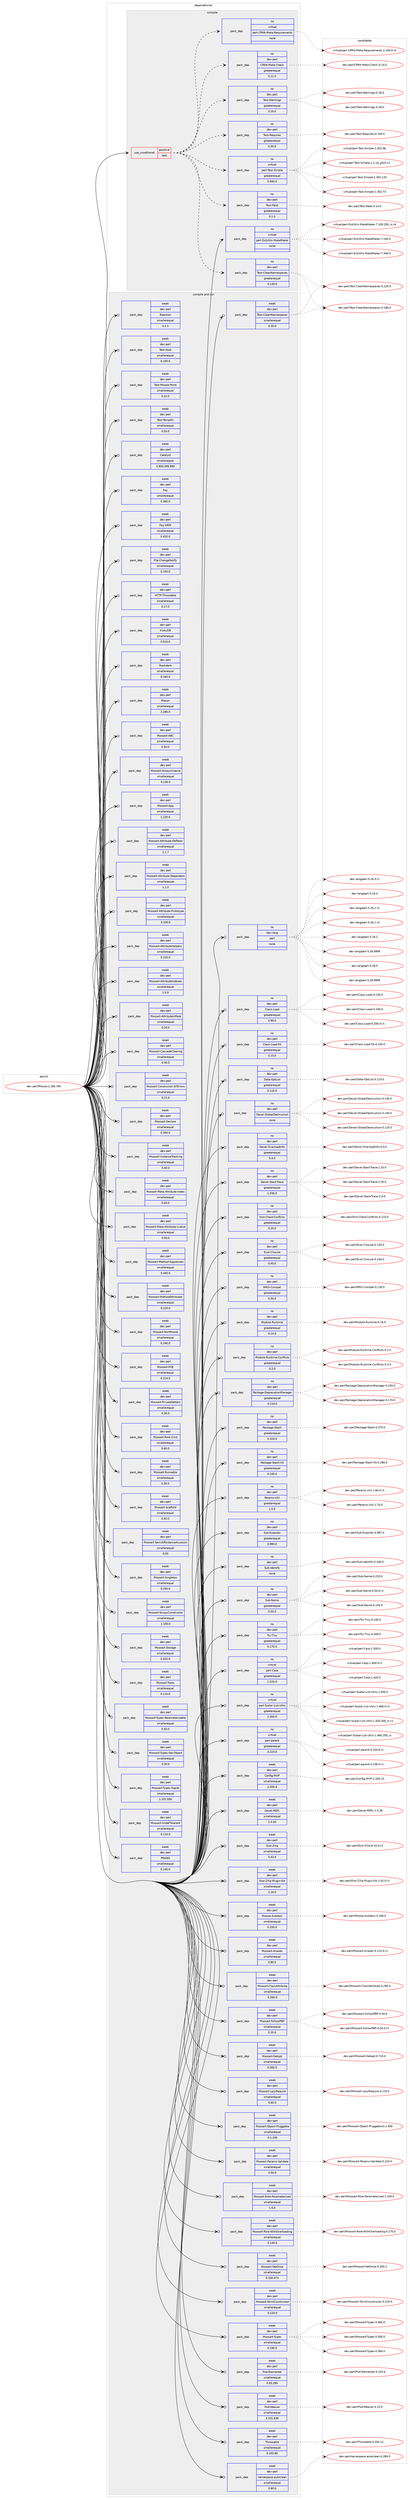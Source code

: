 digraph prolog {

# *************
# Graph options
# *************

newrank=true;
concentrate=true;
compound=true;
graph [rankdir=LR,fontname=Helvetica,fontsize=10,ranksep=1.5];#, ranksep=2.5, nodesep=0.2];
edge  [arrowhead=vee];
node  [fontname=Helvetica,fontsize=10];

# **********
# The ebuild
# **********

subgraph cluster_leftcol {
color=gray;
rank=same;
label=<<i>ebuild</i>>;
id [label="dev-perl/Moose-2.180.700", color=red, width=4, href="../dev-perl/Moose-2.180.700.svg"];
}

# ****************
# The dependencies
# ****************

subgraph cluster_midcol {
color=gray;
label=<<i>dependencies</i>>;
subgraph cluster_compile {
fillcolor="#eeeeee";
style=filled;
label=<<i>compile</i>>;
subgraph cond368498 {
dependency1385086 [label=<<TABLE BORDER="0" CELLBORDER="1" CELLSPACING="0" CELLPADDING="4"><TR><TD ROWSPAN="3" CELLPADDING="10">use_conditional</TD></TR><TR><TD>positive</TD></TR><TR><TD>test</TD></TR></TABLE>>, shape=none, color=red];
subgraph pack993533 {
dependency1385087 [label=<<TABLE BORDER="0" CELLBORDER="1" CELLSPACING="0" CELLPADDING="4" WIDTH="220"><TR><TD ROWSPAN="6" CELLPADDING="30">pack_dep</TD></TR><TR><TD WIDTH="110">no</TD></TR><TR><TD>dev-perl</TD></TR><TR><TD>CPAN-Meta-Check</TD></TR><TR><TD>greaterequal</TD></TR><TR><TD>0.11.0</TD></TR></TABLE>>, shape=none, color=blue];
}
dependency1385086:e -> dependency1385087:w [weight=20,style="dashed",arrowhead="vee"];
subgraph pack993534 {
dependency1385088 [label=<<TABLE BORDER="0" CELLBORDER="1" CELLSPACING="0" CELLPADDING="4" WIDTH="220"><TR><TD ROWSPAN="6" CELLPADDING="30">pack_dep</TD></TR><TR><TD WIDTH="110">no</TD></TR><TR><TD>virtual</TD></TR><TR><TD>perl-CPAN-Meta-Requirements</TD></TR><TR><TD>none</TD></TR><TR><TD></TD></TR></TABLE>>, shape=none, color=blue];
}
dependency1385086:e -> dependency1385088:w [weight=20,style="dashed",arrowhead="vee"];
subgraph pack993535 {
dependency1385089 [label=<<TABLE BORDER="0" CELLBORDER="1" CELLSPACING="0" CELLPADDING="4" WIDTH="220"><TR><TD ROWSPAN="6" CELLPADDING="30">pack_dep</TD></TR><TR><TD WIDTH="110">no</TD></TR><TR><TD>dev-perl</TD></TR><TR><TD>Test-CleanNamespaces</TD></TR><TR><TD>greaterequal</TD></TR><TR><TD>0.130.0</TD></TR></TABLE>>, shape=none, color=blue];
}
dependency1385086:e -> dependency1385089:w [weight=20,style="dashed",arrowhead="vee"];
subgraph pack993536 {
dependency1385090 [label=<<TABLE BORDER="0" CELLBORDER="1" CELLSPACING="0" CELLPADDING="4" WIDTH="220"><TR><TD ROWSPAN="6" CELLPADDING="30">pack_dep</TD></TR><TR><TD WIDTH="110">no</TD></TR><TR><TD>dev-perl</TD></TR><TR><TD>Test-Fatal</TD></TR><TR><TD>greaterequal</TD></TR><TR><TD>0.1.0</TD></TR></TABLE>>, shape=none, color=blue];
}
dependency1385086:e -> dependency1385090:w [weight=20,style="dashed",arrowhead="vee"];
subgraph pack993537 {
dependency1385091 [label=<<TABLE BORDER="0" CELLBORDER="1" CELLSPACING="0" CELLPADDING="4" WIDTH="220"><TR><TD ROWSPAN="6" CELLPADDING="30">pack_dep</TD></TR><TR><TD WIDTH="110">no</TD></TR><TR><TD>virtual</TD></TR><TR><TD>perl-Test-Simple</TD></TR><TR><TD>greaterequal</TD></TR><TR><TD>0.940.0</TD></TR></TABLE>>, shape=none, color=blue];
}
dependency1385086:e -> dependency1385091:w [weight=20,style="dashed",arrowhead="vee"];
subgraph pack993538 {
dependency1385092 [label=<<TABLE BORDER="0" CELLBORDER="1" CELLSPACING="0" CELLPADDING="4" WIDTH="220"><TR><TD ROWSPAN="6" CELLPADDING="30">pack_dep</TD></TR><TR><TD WIDTH="110">no</TD></TR><TR><TD>dev-perl</TD></TR><TR><TD>Test-Requires</TD></TR><TR><TD>greaterequal</TD></TR><TR><TD>0.50.0</TD></TR></TABLE>>, shape=none, color=blue];
}
dependency1385086:e -> dependency1385092:w [weight=20,style="dashed",arrowhead="vee"];
subgraph pack993539 {
dependency1385093 [label=<<TABLE BORDER="0" CELLBORDER="1" CELLSPACING="0" CELLPADDING="4" WIDTH="220"><TR><TD ROWSPAN="6" CELLPADDING="30">pack_dep</TD></TR><TR><TD WIDTH="110">no</TD></TR><TR><TD>dev-perl</TD></TR><TR><TD>Test-Warnings</TD></TR><TR><TD>greaterequal</TD></TR><TR><TD>0.16.0</TD></TR></TABLE>>, shape=none, color=blue];
}
dependency1385086:e -> dependency1385093:w [weight=20,style="dashed",arrowhead="vee"];
}
id:e -> dependency1385086:w [weight=20,style="solid",arrowhead="vee"];
subgraph pack993540 {
dependency1385094 [label=<<TABLE BORDER="0" CELLBORDER="1" CELLSPACING="0" CELLPADDING="4" WIDTH="220"><TR><TD ROWSPAN="6" CELLPADDING="30">pack_dep</TD></TR><TR><TD WIDTH="110">no</TD></TR><TR><TD>virtual</TD></TR><TR><TD>perl-ExtUtils-MakeMaker</TD></TR><TR><TD>none</TD></TR><TR><TD></TD></TR></TABLE>>, shape=none, color=blue];
}
id:e -> dependency1385094:w [weight=20,style="solid",arrowhead="vee"];
}
subgraph cluster_compileandrun {
fillcolor="#eeeeee";
style=filled;
label=<<i>compile and run</i>>;
subgraph pack993541 {
dependency1385095 [label=<<TABLE BORDER="0" CELLBORDER="1" CELLSPACING="0" CELLPADDING="4" WIDTH="220"><TR><TD ROWSPAN="6" CELLPADDING="30">pack_dep</TD></TR><TR><TD WIDTH="110">no</TD></TR><TR><TD>dev-lang</TD></TR><TR><TD>perl</TD></TR><TR><TD>none</TD></TR><TR><TD></TD></TR></TABLE>>, shape=none, color=blue];
}
id:e -> dependency1385095:w [weight=20,style="solid",arrowhead="odotvee"];
subgraph pack993542 {
dependency1385096 [label=<<TABLE BORDER="0" CELLBORDER="1" CELLSPACING="0" CELLPADDING="4" WIDTH="220"><TR><TD ROWSPAN="6" CELLPADDING="30">pack_dep</TD></TR><TR><TD WIDTH="110">no</TD></TR><TR><TD>dev-perl</TD></TR><TR><TD>Class-Load</TD></TR><TR><TD>greaterequal</TD></TR><TR><TD>0.90.0</TD></TR></TABLE>>, shape=none, color=blue];
}
id:e -> dependency1385096:w [weight=20,style="solid",arrowhead="odotvee"];
subgraph pack993543 {
dependency1385097 [label=<<TABLE BORDER="0" CELLBORDER="1" CELLSPACING="0" CELLPADDING="4" WIDTH="220"><TR><TD ROWSPAN="6" CELLPADDING="30">pack_dep</TD></TR><TR><TD WIDTH="110">no</TD></TR><TR><TD>dev-perl</TD></TR><TR><TD>Class-Load-XS</TD></TR><TR><TD>greaterequal</TD></TR><TR><TD>0.10.0</TD></TR></TABLE>>, shape=none, color=blue];
}
id:e -> dependency1385097:w [weight=20,style="solid",arrowhead="odotvee"];
subgraph pack993544 {
dependency1385098 [label=<<TABLE BORDER="0" CELLBORDER="1" CELLSPACING="0" CELLPADDING="4" WIDTH="220"><TR><TD ROWSPAN="6" CELLPADDING="30">pack_dep</TD></TR><TR><TD WIDTH="110">no</TD></TR><TR><TD>dev-perl</TD></TR><TR><TD>Data-OptList</TD></TR><TR><TD>greaterequal</TD></TR><TR><TD>0.110.0</TD></TR></TABLE>>, shape=none, color=blue];
}
id:e -> dependency1385098:w [weight=20,style="solid",arrowhead="odotvee"];
subgraph pack993545 {
dependency1385099 [label=<<TABLE BORDER="0" CELLBORDER="1" CELLSPACING="0" CELLPADDING="4" WIDTH="220"><TR><TD ROWSPAN="6" CELLPADDING="30">pack_dep</TD></TR><TR><TD WIDTH="110">no</TD></TR><TR><TD>dev-perl</TD></TR><TR><TD>Devel-GlobalDestruction</TD></TR><TR><TD>none</TD></TR><TR><TD></TD></TR></TABLE>>, shape=none, color=blue];
}
id:e -> dependency1385099:w [weight=20,style="solid",arrowhead="odotvee"];
subgraph pack993546 {
dependency1385100 [label=<<TABLE BORDER="0" CELLBORDER="1" CELLSPACING="0" CELLPADDING="4" WIDTH="220"><TR><TD ROWSPAN="6" CELLPADDING="30">pack_dep</TD></TR><TR><TD WIDTH="110">no</TD></TR><TR><TD>dev-perl</TD></TR><TR><TD>Devel-OverloadInfo</TD></TR><TR><TD>greaterequal</TD></TR><TR><TD>0.4.0</TD></TR></TABLE>>, shape=none, color=blue];
}
id:e -> dependency1385100:w [weight=20,style="solid",arrowhead="odotvee"];
subgraph pack993547 {
dependency1385101 [label=<<TABLE BORDER="0" CELLBORDER="1" CELLSPACING="0" CELLPADDING="4" WIDTH="220"><TR><TD ROWSPAN="6" CELLPADDING="30">pack_dep</TD></TR><TR><TD WIDTH="110">no</TD></TR><TR><TD>dev-perl</TD></TR><TR><TD>Devel-StackTrace</TD></TR><TR><TD>greaterequal</TD></TR><TR><TD>1.330.0</TD></TR></TABLE>>, shape=none, color=blue];
}
id:e -> dependency1385101:w [weight=20,style="solid",arrowhead="odotvee"];
subgraph pack993548 {
dependency1385102 [label=<<TABLE BORDER="0" CELLBORDER="1" CELLSPACING="0" CELLPADDING="4" WIDTH="220"><TR><TD ROWSPAN="6" CELLPADDING="30">pack_dep</TD></TR><TR><TD WIDTH="110">no</TD></TR><TR><TD>dev-perl</TD></TR><TR><TD>Dist-CheckConflicts</TD></TR><TR><TD>greaterequal</TD></TR><TR><TD>0.20.0</TD></TR></TABLE>>, shape=none, color=blue];
}
id:e -> dependency1385102:w [weight=20,style="solid",arrowhead="odotvee"];
subgraph pack993549 {
dependency1385103 [label=<<TABLE BORDER="0" CELLBORDER="1" CELLSPACING="0" CELLPADDING="4" WIDTH="220"><TR><TD ROWSPAN="6" CELLPADDING="30">pack_dep</TD></TR><TR><TD WIDTH="110">no</TD></TR><TR><TD>dev-perl</TD></TR><TR><TD>Eval-Closure</TD></TR><TR><TD>greaterequal</TD></TR><TR><TD>0.40.0</TD></TR></TABLE>>, shape=none, color=blue];
}
id:e -> dependency1385103:w [weight=20,style="solid",arrowhead="odotvee"];
subgraph pack993550 {
dependency1385104 [label=<<TABLE BORDER="0" CELLBORDER="1" CELLSPACING="0" CELLPADDING="4" WIDTH="220"><TR><TD ROWSPAN="6" CELLPADDING="30">pack_dep</TD></TR><TR><TD WIDTH="110">no</TD></TR><TR><TD>dev-perl</TD></TR><TR><TD>MRO-Compat</TD></TR><TR><TD>greaterequal</TD></TR><TR><TD>0.50.0</TD></TR></TABLE>>, shape=none, color=blue];
}
id:e -> dependency1385104:w [weight=20,style="solid",arrowhead="odotvee"];
subgraph pack993551 {
dependency1385105 [label=<<TABLE BORDER="0" CELLBORDER="1" CELLSPACING="0" CELLPADDING="4" WIDTH="220"><TR><TD ROWSPAN="6" CELLPADDING="30">pack_dep</TD></TR><TR><TD WIDTH="110">no</TD></TR><TR><TD>dev-perl</TD></TR><TR><TD>Module-Runtime</TD></TR><TR><TD>greaterequal</TD></TR><TR><TD>0.14.0</TD></TR></TABLE>>, shape=none, color=blue];
}
id:e -> dependency1385105:w [weight=20,style="solid",arrowhead="odotvee"];
subgraph pack993552 {
dependency1385106 [label=<<TABLE BORDER="0" CELLBORDER="1" CELLSPACING="0" CELLPADDING="4" WIDTH="220"><TR><TD ROWSPAN="6" CELLPADDING="30">pack_dep</TD></TR><TR><TD WIDTH="110">no</TD></TR><TR><TD>dev-perl</TD></TR><TR><TD>Module-Runtime-Conflicts</TD></TR><TR><TD>greaterequal</TD></TR><TR><TD>0.2.0</TD></TR></TABLE>>, shape=none, color=blue];
}
id:e -> dependency1385106:w [weight=20,style="solid",arrowhead="odotvee"];
subgraph pack993553 {
dependency1385107 [label=<<TABLE BORDER="0" CELLBORDER="1" CELLSPACING="0" CELLPADDING="4" WIDTH="220"><TR><TD ROWSPAN="6" CELLPADDING="30">pack_dep</TD></TR><TR><TD WIDTH="110">no</TD></TR><TR><TD>dev-perl</TD></TR><TR><TD>Package-DeprecationManager</TD></TR><TR><TD>greaterequal</TD></TR><TR><TD>0.110.0</TD></TR></TABLE>>, shape=none, color=blue];
}
id:e -> dependency1385107:w [weight=20,style="solid",arrowhead="odotvee"];
subgraph pack993554 {
dependency1385108 [label=<<TABLE BORDER="0" CELLBORDER="1" CELLSPACING="0" CELLPADDING="4" WIDTH="220"><TR><TD ROWSPAN="6" CELLPADDING="30">pack_dep</TD></TR><TR><TD WIDTH="110">no</TD></TR><TR><TD>dev-perl</TD></TR><TR><TD>Package-Stash</TD></TR><TR><TD>greaterequal</TD></TR><TR><TD>0.320.0</TD></TR></TABLE>>, shape=none, color=blue];
}
id:e -> dependency1385108:w [weight=20,style="solid",arrowhead="odotvee"];
subgraph pack993555 {
dependency1385109 [label=<<TABLE BORDER="0" CELLBORDER="1" CELLSPACING="0" CELLPADDING="4" WIDTH="220"><TR><TD ROWSPAN="6" CELLPADDING="30">pack_dep</TD></TR><TR><TD WIDTH="110">no</TD></TR><TR><TD>dev-perl</TD></TR><TR><TD>Package-Stash-XS</TD></TR><TR><TD>greaterequal</TD></TR><TR><TD>0.240.0</TD></TR></TABLE>>, shape=none, color=blue];
}
id:e -> dependency1385109:w [weight=20,style="solid",arrowhead="odotvee"];
subgraph pack993556 {
dependency1385110 [label=<<TABLE BORDER="0" CELLBORDER="1" CELLSPACING="0" CELLPADDING="4" WIDTH="220"><TR><TD ROWSPAN="6" CELLPADDING="30">pack_dep</TD></TR><TR><TD WIDTH="110">no</TD></TR><TR><TD>dev-perl</TD></TR><TR><TD>Params-Util</TD></TR><TR><TD>greaterequal</TD></TR><TR><TD>1.0.0</TD></TR></TABLE>>, shape=none, color=blue];
}
id:e -> dependency1385110:w [weight=20,style="solid",arrowhead="odotvee"];
subgraph pack993557 {
dependency1385111 [label=<<TABLE BORDER="0" CELLBORDER="1" CELLSPACING="0" CELLPADDING="4" WIDTH="220"><TR><TD ROWSPAN="6" CELLPADDING="30">pack_dep</TD></TR><TR><TD WIDTH="110">no</TD></TR><TR><TD>dev-perl</TD></TR><TR><TD>Sub-Exporter</TD></TR><TR><TD>greaterequal</TD></TR><TR><TD>0.980.0</TD></TR></TABLE>>, shape=none, color=blue];
}
id:e -> dependency1385111:w [weight=20,style="solid",arrowhead="odotvee"];
subgraph pack993558 {
dependency1385112 [label=<<TABLE BORDER="0" CELLBORDER="1" CELLSPACING="0" CELLPADDING="4" WIDTH="220"><TR><TD ROWSPAN="6" CELLPADDING="30">pack_dep</TD></TR><TR><TD WIDTH="110">no</TD></TR><TR><TD>dev-perl</TD></TR><TR><TD>Sub-Identify</TD></TR><TR><TD>none</TD></TR><TR><TD></TD></TR></TABLE>>, shape=none, color=blue];
}
id:e -> dependency1385112:w [weight=20,style="solid",arrowhead="odotvee"];
subgraph pack993559 {
dependency1385113 [label=<<TABLE BORDER="0" CELLBORDER="1" CELLSPACING="0" CELLPADDING="4" WIDTH="220"><TR><TD ROWSPAN="6" CELLPADDING="30">pack_dep</TD></TR><TR><TD WIDTH="110">no</TD></TR><TR><TD>dev-perl</TD></TR><TR><TD>Sub-Name</TD></TR><TR><TD>greaterequal</TD></TR><TR><TD>0.50.0</TD></TR></TABLE>>, shape=none, color=blue];
}
id:e -> dependency1385113:w [weight=20,style="solid",arrowhead="odotvee"];
subgraph pack993560 {
dependency1385114 [label=<<TABLE BORDER="0" CELLBORDER="1" CELLSPACING="0" CELLPADDING="4" WIDTH="220"><TR><TD ROWSPAN="6" CELLPADDING="30">pack_dep</TD></TR><TR><TD WIDTH="110">no</TD></TR><TR><TD>dev-perl</TD></TR><TR><TD>Try-Tiny</TD></TR><TR><TD>greaterequal</TD></TR><TR><TD>0.170.0</TD></TR></TABLE>>, shape=none, color=blue];
}
id:e -> dependency1385114:w [weight=20,style="solid",arrowhead="odotvee"];
subgraph pack993561 {
dependency1385115 [label=<<TABLE BORDER="0" CELLBORDER="1" CELLSPACING="0" CELLPADDING="4" WIDTH="220"><TR><TD ROWSPAN="6" CELLPADDING="30">pack_dep</TD></TR><TR><TD WIDTH="110">no</TD></TR><TR><TD>virtual</TD></TR><TR><TD>perl-Carp</TD></TR><TR><TD>greaterequal</TD></TR><TR><TD>1.220.0</TD></TR></TABLE>>, shape=none, color=blue];
}
id:e -> dependency1385115:w [weight=20,style="solid",arrowhead="odotvee"];
subgraph pack993562 {
dependency1385116 [label=<<TABLE BORDER="0" CELLBORDER="1" CELLSPACING="0" CELLPADDING="4" WIDTH="220"><TR><TD ROWSPAN="6" CELLPADDING="30">pack_dep</TD></TR><TR><TD WIDTH="110">no</TD></TR><TR><TD>virtual</TD></TR><TR><TD>perl-Scalar-List-Utils</TD></TR><TR><TD>greaterequal</TD></TR><TR><TD>1.450.0</TD></TR></TABLE>>, shape=none, color=blue];
}
id:e -> dependency1385116:w [weight=20,style="solid",arrowhead="odotvee"];
subgraph pack993563 {
dependency1385117 [label=<<TABLE BORDER="0" CELLBORDER="1" CELLSPACING="0" CELLPADDING="4" WIDTH="220"><TR><TD ROWSPAN="6" CELLPADDING="30">pack_dep</TD></TR><TR><TD WIDTH="110">no</TD></TR><TR><TD>virtual</TD></TR><TR><TD>perl-parent</TD></TR><TR><TD>greaterequal</TD></TR><TR><TD>0.223.0</TD></TR></TABLE>>, shape=none, color=blue];
}
id:e -> dependency1385117:w [weight=20,style="solid",arrowhead="odotvee"];
subgraph pack993564 {
dependency1385118 [label=<<TABLE BORDER="0" CELLBORDER="1" CELLSPACING="0" CELLPADDING="4" WIDTH="220"><TR><TD ROWSPAN="6" CELLPADDING="30">pack_dep</TD></TR><TR><TD WIDTH="110">weak</TD></TR><TR><TD>dev-perl</TD></TR><TR><TD>Catalyst</TD></TR><TR><TD>smallerequal</TD></TR><TR><TD>5.900.499.990</TD></TR></TABLE>>, shape=none, color=blue];
}
id:e -> dependency1385118:w [weight=20,style="solid",arrowhead="odotvee"];
subgraph pack993565 {
dependency1385119 [label=<<TABLE BORDER="0" CELLBORDER="1" CELLSPACING="0" CELLPADDING="4" WIDTH="220"><TR><TD ROWSPAN="6" CELLPADDING="30">pack_dep</TD></TR><TR><TD WIDTH="110">weak</TD></TR><TR><TD>dev-perl</TD></TR><TR><TD>Config-MVP</TD></TR><TR><TD>smallerequal</TD></TR><TR><TD>2.200.4</TD></TR></TABLE>>, shape=none, color=blue];
}
id:e -> dependency1385119:w [weight=20,style="solid",arrowhead="odotvee"];
subgraph pack993566 {
dependency1385120 [label=<<TABLE BORDER="0" CELLBORDER="1" CELLSPACING="0" CELLPADDING="4" WIDTH="220"><TR><TD ROWSPAN="6" CELLPADDING="30">pack_dep</TD></TR><TR><TD WIDTH="110">weak</TD></TR><TR><TD>dev-perl</TD></TR><TR><TD>Devel-REPL</TD></TR><TR><TD>smallerequal</TD></TR><TR><TD>1.3.20</TD></TR></TABLE>>, shape=none, color=blue];
}
id:e -> dependency1385120:w [weight=20,style="solid",arrowhead="odotvee"];
subgraph pack993567 {
dependency1385121 [label=<<TABLE BORDER="0" CELLBORDER="1" CELLSPACING="0" CELLPADDING="4" WIDTH="220"><TR><TD ROWSPAN="6" CELLPADDING="30">pack_dep</TD></TR><TR><TD WIDTH="110">weak</TD></TR><TR><TD>dev-perl</TD></TR><TR><TD>Dist-Zilla</TD></TR><TR><TD>smallerequal</TD></TR><TR><TD>5.43.0</TD></TR></TABLE>>, shape=none, color=blue];
}
id:e -> dependency1385121:w [weight=20,style="solid",arrowhead="odotvee"];
subgraph pack993568 {
dependency1385122 [label=<<TABLE BORDER="0" CELLBORDER="1" CELLSPACING="0" CELLPADDING="4" WIDTH="220"><TR><TD ROWSPAN="6" CELLPADDING="30">pack_dep</TD></TR><TR><TD WIDTH="110">weak</TD></TR><TR><TD>dev-perl</TD></TR><TR><TD>Dist-Zilla-Plugin-Git</TD></TR><TR><TD>smallerequal</TD></TR><TR><TD>2.16.0</TD></TR></TABLE>>, shape=none, color=blue];
}
id:e -> dependency1385122:w [weight=20,style="solid",arrowhead="odotvee"];
subgraph pack993569 {
dependency1385123 [label=<<TABLE BORDER="0" CELLBORDER="1" CELLSPACING="0" CELLPADDING="4" WIDTH="220"><TR><TD ROWSPAN="6" CELLPADDING="30">pack_dep</TD></TR><TR><TD WIDTH="110">weak</TD></TR><TR><TD>dev-perl</TD></TR><TR><TD>Fey</TD></TR><TR><TD>smallerequal</TD></TR><TR><TD>0.360.0</TD></TR></TABLE>>, shape=none, color=blue];
}
id:e -> dependency1385123:w [weight=20,style="solid",arrowhead="odotvee"];
subgraph pack993570 {
dependency1385124 [label=<<TABLE BORDER="0" CELLBORDER="1" CELLSPACING="0" CELLPADDING="4" WIDTH="220"><TR><TD ROWSPAN="6" CELLPADDING="30">pack_dep</TD></TR><TR><TD WIDTH="110">weak</TD></TR><TR><TD>dev-perl</TD></TR><TR><TD>Fey-ORM</TD></TR><TR><TD>smallerequal</TD></TR><TR><TD>0.420.0</TD></TR></TABLE>>, shape=none, color=blue];
}
id:e -> dependency1385124:w [weight=20,style="solid",arrowhead="odotvee"];
subgraph pack993571 {
dependency1385125 [label=<<TABLE BORDER="0" CELLBORDER="1" CELLSPACING="0" CELLPADDING="4" WIDTH="220"><TR><TD ROWSPAN="6" CELLPADDING="30">pack_dep</TD></TR><TR><TD WIDTH="110">weak</TD></TR><TR><TD>dev-perl</TD></TR><TR><TD>File-ChangeNotify</TD></TR><TR><TD>smallerequal</TD></TR><TR><TD>0.150.0</TD></TR></TABLE>>, shape=none, color=blue];
}
id:e -> dependency1385125:w [weight=20,style="solid",arrowhead="odotvee"];
subgraph pack993572 {
dependency1385126 [label=<<TABLE BORDER="0" CELLBORDER="1" CELLSPACING="0" CELLPADDING="4" WIDTH="220"><TR><TD ROWSPAN="6" CELLPADDING="30">pack_dep</TD></TR><TR><TD WIDTH="110">weak</TD></TR><TR><TD>dev-perl</TD></TR><TR><TD>HTTP-Throwable</TD></TR><TR><TD>smallerequal</TD></TR><TR><TD>0.17.0</TD></TR></TABLE>>, shape=none, color=blue];
}
id:e -> dependency1385126:w [weight=20,style="solid",arrowhead="odotvee"];
subgraph pack993573 {
dependency1385127 [label=<<TABLE BORDER="0" CELLBORDER="1" CELLSPACING="0" CELLPADDING="4" WIDTH="220"><TR><TD ROWSPAN="6" CELLPADDING="30">pack_dep</TD></TR><TR><TD WIDTH="110">weak</TD></TR><TR><TD>dev-perl</TD></TR><TR><TD>KiokuDB</TD></TR><TR><TD>smallerequal</TD></TR><TR><TD>0.510.0</TD></TR></TABLE>>, shape=none, color=blue];
}
id:e -> dependency1385127:w [weight=20,style="solid",arrowhead="odotvee"];
subgraph pack993574 {
dependency1385128 [label=<<TABLE BORDER="0" CELLBORDER="1" CELLSPACING="0" CELLPADDING="4" WIDTH="220"><TR><TD ROWSPAN="6" CELLPADDING="30">pack_dep</TD></TR><TR><TD WIDTH="110">weak</TD></TR><TR><TD>dev-perl</TD></TR><TR><TD>Markdent</TD></TR><TR><TD>smallerequal</TD></TR><TR><TD>0.160.0</TD></TR></TABLE>>, shape=none, color=blue];
}
id:e -> dependency1385128:w [weight=20,style="solid",arrowhead="odotvee"];
subgraph pack993575 {
dependency1385129 [label=<<TABLE BORDER="0" CELLBORDER="1" CELLSPACING="0" CELLPADDING="4" WIDTH="220"><TR><TD ROWSPAN="6" CELLPADDING="30">pack_dep</TD></TR><TR><TD WIDTH="110">weak</TD></TR><TR><TD>dev-perl</TD></TR><TR><TD>Mason</TD></TR><TR><TD>smallerequal</TD></TR><TR><TD>2.180.0</TD></TR></TABLE>>, shape=none, color=blue];
}
id:e -> dependency1385129:w [weight=20,style="solid",arrowhead="odotvee"];
subgraph pack993576 {
dependency1385130 [label=<<TABLE BORDER="0" CELLBORDER="1" CELLSPACING="0" CELLPADDING="4" WIDTH="220"><TR><TD ROWSPAN="6" CELLPADDING="30">pack_dep</TD></TR><TR><TD WIDTH="110">weak</TD></TR><TR><TD>dev-perl</TD></TR><TR><TD>Moose-Autobox</TD></TR><TR><TD>smallerequal</TD></TR><TR><TD>0.150.0</TD></TR></TABLE>>, shape=none, color=blue];
}
id:e -> dependency1385130:w [weight=20,style="solid",arrowhead="odotvee"];
subgraph pack993577 {
dependency1385131 [label=<<TABLE BORDER="0" CELLBORDER="1" CELLSPACING="0" CELLPADDING="4" WIDTH="220"><TR><TD ROWSPAN="6" CELLPADDING="30">pack_dep</TD></TR><TR><TD WIDTH="110">weak</TD></TR><TR><TD>dev-perl</TD></TR><TR><TD>MooseX-ABC</TD></TR><TR><TD>smallerequal</TD></TR><TR><TD>0.50.0</TD></TR></TABLE>>, shape=none, color=blue];
}
id:e -> dependency1385131:w [weight=20,style="solid",arrowhead="odotvee"];
subgraph pack993578 {
dependency1385132 [label=<<TABLE BORDER="0" CELLBORDER="1" CELLSPACING="0" CELLPADDING="4" WIDTH="220"><TR><TD ROWSPAN="6" CELLPADDING="30">pack_dep</TD></TR><TR><TD WIDTH="110">weak</TD></TR><TR><TD>dev-perl</TD></TR><TR><TD>MooseX-Aliases</TD></TR><TR><TD>smallerequal</TD></TR><TR><TD>0.80.0</TD></TR></TABLE>>, shape=none, color=blue];
}
id:e -> dependency1385132:w [weight=20,style="solid",arrowhead="odotvee"];
subgraph pack993579 {
dependency1385133 [label=<<TABLE BORDER="0" CELLBORDER="1" CELLSPACING="0" CELLPADDING="4" WIDTH="220"><TR><TD ROWSPAN="6" CELLPADDING="30">pack_dep</TD></TR><TR><TD WIDTH="110">weak</TD></TR><TR><TD>dev-perl</TD></TR><TR><TD>MooseX-AlwaysCoerce</TD></TR><TR><TD>smallerequal</TD></TR><TR><TD>0.130.0</TD></TR></TABLE>>, shape=none, color=blue];
}
id:e -> dependency1385133:w [weight=20,style="solid",arrowhead="odotvee"];
subgraph pack993580 {
dependency1385134 [label=<<TABLE BORDER="0" CELLBORDER="1" CELLSPACING="0" CELLPADDING="4" WIDTH="220"><TR><TD ROWSPAN="6" CELLPADDING="30">pack_dep</TD></TR><TR><TD WIDTH="110">weak</TD></TR><TR><TD>dev-perl</TD></TR><TR><TD>MooseX-App</TD></TR><TR><TD>smallerequal</TD></TR><TR><TD>1.220.0</TD></TR></TABLE>>, shape=none, color=blue];
}
id:e -> dependency1385134:w [weight=20,style="solid",arrowhead="odotvee"];
subgraph pack993581 {
dependency1385135 [label=<<TABLE BORDER="0" CELLBORDER="1" CELLSPACING="0" CELLPADDING="4" WIDTH="220"><TR><TD ROWSPAN="6" CELLPADDING="30">pack_dep</TD></TR><TR><TD WIDTH="110">weak</TD></TR><TR><TD>dev-perl</TD></TR><TR><TD>MooseX-Attribute-Deflator</TD></TR><TR><TD>smallerequal</TD></TR><TR><TD>2.1.7</TD></TR></TABLE>>, shape=none, color=blue];
}
id:e -> dependency1385135:w [weight=20,style="solid",arrowhead="odotvee"];
subgraph pack993582 {
dependency1385136 [label=<<TABLE BORDER="0" CELLBORDER="1" CELLSPACING="0" CELLPADDING="4" WIDTH="220"><TR><TD ROWSPAN="6" CELLPADDING="30">pack_dep</TD></TR><TR><TD WIDTH="110">weak</TD></TR><TR><TD>dev-perl</TD></TR><TR><TD>MooseX-Attribute-Dependent</TD></TR><TR><TD>smallerequal</TD></TR><TR><TD>1.1.0</TD></TR></TABLE>>, shape=none, color=blue];
}
id:e -> dependency1385136:w [weight=20,style="solid",arrowhead="odotvee"];
subgraph pack993583 {
dependency1385137 [label=<<TABLE BORDER="0" CELLBORDER="1" CELLSPACING="0" CELLPADDING="4" WIDTH="220"><TR><TD ROWSPAN="6" CELLPADDING="30">pack_dep</TD></TR><TR><TD WIDTH="110">weak</TD></TR><TR><TD>dev-perl</TD></TR><TR><TD>MooseX-Attribute-Prototype</TD></TR><TR><TD>smallerequal</TD></TR><TR><TD>0.100.0</TD></TR></TABLE>>, shape=none, color=blue];
}
id:e -> dependency1385137:w [weight=20,style="solid",arrowhead="odotvee"];
subgraph pack993584 {
dependency1385138 [label=<<TABLE BORDER="0" CELLBORDER="1" CELLSPACING="0" CELLPADDING="4" WIDTH="220"><TR><TD ROWSPAN="6" CELLPADDING="30">pack_dep</TD></TR><TR><TD WIDTH="110">weak</TD></TR><TR><TD>dev-perl</TD></TR><TR><TD>MooseX-AttributeHelpers</TD></TR><TR><TD>smallerequal</TD></TR><TR><TD>0.220.0</TD></TR></TABLE>>, shape=none, color=blue];
}
id:e -> dependency1385138:w [weight=20,style="solid",arrowhead="odotvee"];
subgraph pack993585 {
dependency1385139 [label=<<TABLE BORDER="0" CELLBORDER="1" CELLSPACING="0" CELLPADDING="4" WIDTH="220"><TR><TD ROWSPAN="6" CELLPADDING="30">pack_dep</TD></TR><TR><TD WIDTH="110">weak</TD></TR><TR><TD>dev-perl</TD></TR><TR><TD>MooseX-AttributeIndexes</TD></TR><TR><TD>smallerequal</TD></TR><TR><TD>1.0.0</TD></TR></TABLE>>, shape=none, color=blue];
}
id:e -> dependency1385139:w [weight=20,style="solid",arrowhead="odotvee"];
subgraph pack993586 {
dependency1385140 [label=<<TABLE BORDER="0" CELLBORDER="1" CELLSPACING="0" CELLPADDING="4" WIDTH="220"><TR><TD ROWSPAN="6" CELLPADDING="30">pack_dep</TD></TR><TR><TD WIDTH="110">weak</TD></TR><TR><TD>dev-perl</TD></TR><TR><TD>MooseX-AttributeInflate</TD></TR><TR><TD>smallerequal</TD></TR><TR><TD>0.20.0</TD></TR></TABLE>>, shape=none, color=blue];
}
id:e -> dependency1385140:w [weight=20,style="solid",arrowhead="odotvee"];
subgraph pack993587 {
dependency1385141 [label=<<TABLE BORDER="0" CELLBORDER="1" CELLSPACING="0" CELLPADDING="4" WIDTH="220"><TR><TD ROWSPAN="6" CELLPADDING="30">pack_dep</TD></TR><TR><TD WIDTH="110">weak</TD></TR><TR><TD>dev-perl</TD></TR><TR><TD>MooseX-CascadeClearing</TD></TR><TR><TD>smallerequal</TD></TR><TR><TD>0.30.0</TD></TR></TABLE>>, shape=none, color=blue];
}
id:e -> dependency1385141:w [weight=20,style="solid",arrowhead="odotvee"];
subgraph pack993588 {
dependency1385142 [label=<<TABLE BORDER="0" CELLBORDER="1" CELLSPACING="0" CELLPADDING="4" WIDTH="220"><TR><TD ROWSPAN="6" CELLPADDING="30">pack_dep</TD></TR><TR><TD WIDTH="110">weak</TD></TR><TR><TD>dev-perl</TD></TR><TR><TD>MooseX-ClassAttribute</TD></TR><TR><TD>smallerequal</TD></TR><TR><TD>0.260.0</TD></TR></TABLE>>, shape=none, color=blue];
}
id:e -> dependency1385142:w [weight=20,style="solid",arrowhead="odotvee"];
subgraph pack993589 {
dependency1385143 [label=<<TABLE BORDER="0" CELLBORDER="1" CELLSPACING="0" CELLPADDING="4" WIDTH="220"><TR><TD ROWSPAN="6" CELLPADDING="30">pack_dep</TD></TR><TR><TD WIDTH="110">weak</TD></TR><TR><TD>dev-perl</TD></TR><TR><TD>MooseX-Constructor-AllErrors</TD></TR><TR><TD>smallerequal</TD></TR><TR><TD>0.21.0</TD></TR></TABLE>>, shape=none, color=blue];
}
id:e -> dependency1385143:w [weight=20,style="solid",arrowhead="odotvee"];
subgraph pack993590 {
dependency1385144 [label=<<TABLE BORDER="0" CELLBORDER="1" CELLSPACING="0" CELLPADDING="4" WIDTH="220"><TR><TD ROWSPAN="6" CELLPADDING="30">pack_dep</TD></TR><TR><TD WIDTH="110">weak</TD></TR><TR><TD>dev-perl</TD></TR><TR><TD>MooseX-Declare</TD></TR><TR><TD>smallerequal</TD></TR><TR><TD>0.350.0</TD></TR></TABLE>>, shape=none, color=blue];
}
id:e -> dependency1385144:w [weight=20,style="solid",arrowhead="odotvee"];
subgraph pack993591 {
dependency1385145 [label=<<TABLE BORDER="0" CELLBORDER="1" CELLSPACING="0" CELLPADDING="4" WIDTH="220"><TR><TD ROWSPAN="6" CELLPADDING="30">pack_dep</TD></TR><TR><TD WIDTH="110">weak</TD></TR><TR><TD>dev-perl</TD></TR><TR><TD>MooseX-FollowPBP</TD></TR><TR><TD>smallerequal</TD></TR><TR><TD>0.20.0</TD></TR></TABLE>>, shape=none, color=blue];
}
id:e -> dependency1385145:w [weight=20,style="solid",arrowhead="odotvee"];
subgraph pack993592 {
dependency1385146 [label=<<TABLE BORDER="0" CELLBORDER="1" CELLSPACING="0" CELLPADDING="4" WIDTH="220"><TR><TD ROWSPAN="6" CELLPADDING="30">pack_dep</TD></TR><TR><TD WIDTH="110">weak</TD></TR><TR><TD>dev-perl</TD></TR><TR><TD>MooseX-Getopt</TD></TR><TR><TD>smallerequal</TD></TR><TR><TD>0.560.0</TD></TR></TABLE>>, shape=none, color=blue];
}
id:e -> dependency1385146:w [weight=20,style="solid",arrowhead="odotvee"];
subgraph pack993593 {
dependency1385147 [label=<<TABLE BORDER="0" CELLBORDER="1" CELLSPACING="0" CELLPADDING="4" WIDTH="220"><TR><TD ROWSPAN="6" CELLPADDING="30">pack_dep</TD></TR><TR><TD WIDTH="110">weak</TD></TR><TR><TD>dev-perl</TD></TR><TR><TD>MooseX-InstanceTracking</TD></TR><TR><TD>smallerequal</TD></TR><TR><TD>0.40.0</TD></TR></TABLE>>, shape=none, color=blue];
}
id:e -> dependency1385147:w [weight=20,style="solid",arrowhead="odotvee"];
subgraph pack993594 {
dependency1385148 [label=<<TABLE BORDER="0" CELLBORDER="1" CELLSPACING="0" CELLPADDING="4" WIDTH="220"><TR><TD ROWSPAN="6" CELLPADDING="30">pack_dep</TD></TR><TR><TD WIDTH="110">weak</TD></TR><TR><TD>dev-perl</TD></TR><TR><TD>MooseX-LazyRequire</TD></TR><TR><TD>smallerequal</TD></TR><TR><TD>0.60.0</TD></TR></TABLE>>, shape=none, color=blue];
}
id:e -> dependency1385148:w [weight=20,style="solid",arrowhead="odotvee"];
subgraph pack993595 {
dependency1385149 [label=<<TABLE BORDER="0" CELLBORDER="1" CELLSPACING="0" CELLPADDING="4" WIDTH="220"><TR><TD ROWSPAN="6" CELLPADDING="30">pack_dep</TD></TR><TR><TD WIDTH="110">weak</TD></TR><TR><TD>dev-perl</TD></TR><TR><TD>MooseX-Meta-Attribute-Index</TD></TR><TR><TD>smallerequal</TD></TR><TR><TD>0.40.0</TD></TR></TABLE>>, shape=none, color=blue];
}
id:e -> dependency1385149:w [weight=20,style="solid",arrowhead="odotvee"];
subgraph pack993596 {
dependency1385150 [label=<<TABLE BORDER="0" CELLBORDER="1" CELLSPACING="0" CELLPADDING="4" WIDTH="220"><TR><TD ROWSPAN="6" CELLPADDING="30">pack_dep</TD></TR><TR><TD WIDTH="110">weak</TD></TR><TR><TD>dev-perl</TD></TR><TR><TD>MooseX-Meta-Attribute-Lvalue</TD></TR><TR><TD>smallerequal</TD></TR><TR><TD>0.50.0</TD></TR></TABLE>>, shape=none, color=blue];
}
id:e -> dependency1385150:w [weight=20,style="solid",arrowhead="odotvee"];
subgraph pack993597 {
dependency1385151 [label=<<TABLE BORDER="0" CELLBORDER="1" CELLSPACING="0" CELLPADDING="4" WIDTH="220"><TR><TD ROWSPAN="6" CELLPADDING="30">pack_dep</TD></TR><TR><TD WIDTH="110">weak</TD></TR><TR><TD>dev-perl</TD></TR><TR><TD>MooseX-Method-Signatures</TD></TR><TR><TD>smallerequal</TD></TR><TR><TD>0.440.0</TD></TR></TABLE>>, shape=none, color=blue];
}
id:e -> dependency1385151:w [weight=20,style="solid",arrowhead="odotvee"];
subgraph pack993598 {
dependency1385152 [label=<<TABLE BORDER="0" CELLBORDER="1" CELLSPACING="0" CELLPADDING="4" WIDTH="220"><TR><TD ROWSPAN="6" CELLPADDING="30">pack_dep</TD></TR><TR><TD WIDTH="110">weak</TD></TR><TR><TD>dev-perl</TD></TR><TR><TD>MooseX-MethodAttributes</TD></TR><TR><TD>smallerequal</TD></TR><TR><TD>0.220.0</TD></TR></TABLE>>, shape=none, color=blue];
}
id:e -> dependency1385152:w [weight=20,style="solid",arrowhead="odotvee"];
subgraph pack993599 {
dependency1385153 [label=<<TABLE BORDER="0" CELLBORDER="1" CELLSPACING="0" CELLPADDING="4" WIDTH="220"><TR><TD ROWSPAN="6" CELLPADDING="30">pack_dep</TD></TR><TR><TD WIDTH="110">weak</TD></TR><TR><TD>dev-perl</TD></TR><TR><TD>MooseX-NonMoose</TD></TR><TR><TD>smallerequal</TD></TR><TR><TD>0.240.0</TD></TR></TABLE>>, shape=none, color=blue];
}
id:e -> dependency1385153:w [weight=20,style="solid",arrowhead="odotvee"];
subgraph pack993600 {
dependency1385154 [label=<<TABLE BORDER="0" CELLBORDER="1" CELLSPACING="0" CELLPADDING="4" WIDTH="220"><TR><TD ROWSPAN="6" CELLPADDING="30">pack_dep</TD></TR><TR><TD WIDTH="110">weak</TD></TR><TR><TD>dev-perl</TD></TR><TR><TD>MooseX-Object-Pluggable</TD></TR><TR><TD>smallerequal</TD></TR><TR><TD>0.1.100</TD></TR></TABLE>>, shape=none, color=blue];
}
id:e -> dependency1385154:w [weight=20,style="solid",arrowhead="odotvee"];
subgraph pack993601 {
dependency1385155 [label=<<TABLE BORDER="0" CELLBORDER="1" CELLSPACING="0" CELLPADDING="4" WIDTH="220"><TR><TD ROWSPAN="6" CELLPADDING="30">pack_dep</TD></TR><TR><TD WIDTH="110">weak</TD></TR><TR><TD>dev-perl</TD></TR><TR><TD>MooseX-POE</TD></TR><TR><TD>smallerequal</TD></TR><TR><TD>0.214.0</TD></TR></TABLE>>, shape=none, color=blue];
}
id:e -> dependency1385155:w [weight=20,style="solid",arrowhead="odotvee"];
subgraph pack993602 {
dependency1385156 [label=<<TABLE BORDER="0" CELLBORDER="1" CELLSPACING="0" CELLPADDING="4" WIDTH="220"><TR><TD ROWSPAN="6" CELLPADDING="30">pack_dep</TD></TR><TR><TD WIDTH="110">weak</TD></TR><TR><TD>dev-perl</TD></TR><TR><TD>MooseX-Params-Validate</TD></TR><TR><TD>smallerequal</TD></TR><TR><TD>0.50.0</TD></TR></TABLE>>, shape=none, color=blue];
}
id:e -> dependency1385156:w [weight=20,style="solid",arrowhead="odotvee"];
subgraph pack993603 {
dependency1385157 [label=<<TABLE BORDER="0" CELLBORDER="1" CELLSPACING="0" CELLPADDING="4" WIDTH="220"><TR><TD ROWSPAN="6" CELLPADDING="30">pack_dep</TD></TR><TR><TD WIDTH="110">weak</TD></TR><TR><TD>dev-perl</TD></TR><TR><TD>MooseX-PrivateSetters</TD></TR><TR><TD>smallerequal</TD></TR><TR><TD>0.30.0</TD></TR></TABLE>>, shape=none, color=blue];
}
id:e -> dependency1385157:w [weight=20,style="solid",arrowhead="odotvee"];
subgraph pack993604 {
dependency1385158 [label=<<TABLE BORDER="0" CELLBORDER="1" CELLSPACING="0" CELLPADDING="4" WIDTH="220"><TR><TD ROWSPAN="6" CELLPADDING="30">pack_dep</TD></TR><TR><TD WIDTH="110">weak</TD></TR><TR><TD>dev-perl</TD></TR><TR><TD>MooseX-Role-Cmd</TD></TR><TR><TD>smallerequal</TD></TR><TR><TD>0.60.0</TD></TR></TABLE>>, shape=none, color=blue];
}
id:e -> dependency1385158:w [weight=20,style="solid",arrowhead="odotvee"];
subgraph pack993605 {
dependency1385159 [label=<<TABLE BORDER="0" CELLBORDER="1" CELLSPACING="0" CELLPADDING="4" WIDTH="220"><TR><TD ROWSPAN="6" CELLPADDING="30">pack_dep</TD></TR><TR><TD WIDTH="110">weak</TD></TR><TR><TD>dev-perl</TD></TR><TR><TD>MooseX-Role-Parameterized</TD></TR><TR><TD>smallerequal</TD></TR><TR><TD>1.0.0</TD></TR></TABLE>>, shape=none, color=blue];
}
id:e -> dependency1385159:w [weight=20,style="solid",arrowhead="odotvee"];
subgraph pack993606 {
dependency1385160 [label=<<TABLE BORDER="0" CELLBORDER="1" CELLSPACING="0" CELLPADDING="4" WIDTH="220"><TR><TD ROWSPAN="6" CELLPADDING="30">pack_dep</TD></TR><TR><TD WIDTH="110">weak</TD></TR><TR><TD>dev-perl</TD></TR><TR><TD>MooseX-Role-WithOverloading</TD></TR><TR><TD>smallerequal</TD></TR><TR><TD>0.140.0</TD></TR></TABLE>>, shape=none, color=blue];
}
id:e -> dependency1385160:w [weight=20,style="solid",arrowhead="odotvee"];
subgraph pack993607 {
dependency1385161 [label=<<TABLE BORDER="0" CELLBORDER="1" CELLSPACING="0" CELLPADDING="4" WIDTH="220"><TR><TD ROWSPAN="6" CELLPADDING="30">pack_dep</TD></TR><TR><TD WIDTH="110">weak</TD></TR><TR><TD>dev-perl</TD></TR><TR><TD>MooseX-Runnable</TD></TR><TR><TD>smallerequal</TD></TR><TR><TD>0.30.0</TD></TR></TABLE>>, shape=none, color=blue];
}
id:e -> dependency1385161:w [weight=20,style="solid",arrowhead="odotvee"];
subgraph pack993608 {
dependency1385162 [label=<<TABLE BORDER="0" CELLBORDER="1" CELLSPACING="0" CELLPADDING="4" WIDTH="220"><TR><TD ROWSPAN="6" CELLPADDING="30">pack_dep</TD></TR><TR><TD WIDTH="110">weak</TD></TR><TR><TD>dev-perl</TD></TR><TR><TD>MooseX-Scaffold</TD></TR><TR><TD>smallerequal</TD></TR><TR><TD>0.50.0</TD></TR></TABLE>>, shape=none, color=blue];
}
id:e -> dependency1385162:w [weight=20,style="solid",arrowhead="odotvee"];
subgraph pack993609 {
dependency1385163 [label=<<TABLE BORDER="0" CELLBORDER="1" CELLSPACING="0" CELLPADDING="4" WIDTH="220"><TR><TD ROWSPAN="6" CELLPADDING="30">pack_dep</TD></TR><TR><TD WIDTH="110">weak</TD></TR><TR><TD>dev-perl</TD></TR><TR><TD>MooseX-SemiAffordanceAccessor</TD></TR><TR><TD>smallerequal</TD></TR><TR><TD>0.50</TD></TR></TABLE>>, shape=none, color=blue];
}
id:e -> dependency1385163:w [weight=20,style="solid",arrowhead="odotvee"];
subgraph pack993610 {
dependency1385164 [label=<<TABLE BORDER="0" CELLBORDER="1" CELLSPACING="0" CELLPADDING="4" WIDTH="220"><TR><TD ROWSPAN="6" CELLPADDING="30">pack_dep</TD></TR><TR><TD WIDTH="110">weak</TD></TR><TR><TD>dev-perl</TD></TR><TR><TD>MooseX-SetOnce</TD></TR><TR><TD>smallerequal</TD></TR><TR><TD>0.100.473</TD></TR></TABLE>>, shape=none, color=blue];
}
id:e -> dependency1385164:w [weight=20,style="solid",arrowhead="odotvee"];
subgraph pack993611 {
dependency1385165 [label=<<TABLE BORDER="0" CELLBORDER="1" CELLSPACING="0" CELLPADDING="4" WIDTH="220"><TR><TD ROWSPAN="6" CELLPADDING="30">pack_dep</TD></TR><TR><TD WIDTH="110">weak</TD></TR><TR><TD>dev-perl</TD></TR><TR><TD>MooseX-Singleton</TD></TR><TR><TD>smallerequal</TD></TR><TR><TD>0.250.0</TD></TR></TABLE>>, shape=none, color=blue];
}
id:e -> dependency1385165:w [weight=20,style="solid",arrowhead="odotvee"];
subgraph pack993612 {
dependency1385166 [label=<<TABLE BORDER="0" CELLBORDER="1" CELLSPACING="0" CELLPADDING="4" WIDTH="220"><TR><TD ROWSPAN="6" CELLPADDING="30">pack_dep</TD></TR><TR><TD WIDTH="110">weak</TD></TR><TR><TD>dev-perl</TD></TR><TR><TD>MooseX-SlurpyConstructor</TD></TR><TR><TD>smallerequal</TD></TR><TR><TD>1.100.0</TD></TR></TABLE>>, shape=none, color=blue];
}
id:e -> dependency1385166:w [weight=20,style="solid",arrowhead="odotvee"];
subgraph pack993613 {
dependency1385167 [label=<<TABLE BORDER="0" CELLBORDER="1" CELLSPACING="0" CELLPADDING="4" WIDTH="220"><TR><TD ROWSPAN="6" CELLPADDING="30">pack_dep</TD></TR><TR><TD WIDTH="110">weak</TD></TR><TR><TD>dev-perl</TD></TR><TR><TD>MooseX-Storage</TD></TR><TR><TD>smallerequal</TD></TR><TR><TD>0.420.0</TD></TR></TABLE>>, shape=none, color=blue];
}
id:e -> dependency1385167:w [weight=20,style="solid",arrowhead="odotvee"];
subgraph pack993614 {
dependency1385168 [label=<<TABLE BORDER="0" CELLBORDER="1" CELLSPACING="0" CELLPADDING="4" WIDTH="220"><TR><TD ROWSPAN="6" CELLPADDING="30">pack_dep</TD></TR><TR><TD WIDTH="110">weak</TD></TR><TR><TD>dev-perl</TD></TR><TR><TD>MooseX-StrictConstructor</TD></TR><TR><TD>smallerequal</TD></TR><TR><TD>0.120.0</TD></TR></TABLE>>, shape=none, color=blue];
}
id:e -> dependency1385168:w [weight=20,style="solid",arrowhead="odotvee"];
subgraph pack993615 {
dependency1385169 [label=<<TABLE BORDER="0" CELLBORDER="1" CELLSPACING="0" CELLPADDING="4" WIDTH="220"><TR><TD ROWSPAN="6" CELLPADDING="30">pack_dep</TD></TR><TR><TD WIDTH="110">weak</TD></TR><TR><TD>dev-perl</TD></TR><TR><TD>MooseX-Traits</TD></TR><TR><TD>smallerequal</TD></TR><TR><TD>0.110.0</TD></TR></TABLE>>, shape=none, color=blue];
}
id:e -> dependency1385169:w [weight=20,style="solid",arrowhead="odotvee"];
subgraph pack993616 {
dependency1385170 [label=<<TABLE BORDER="0" CELLBORDER="1" CELLSPACING="0" CELLPADDING="4" WIDTH="220"><TR><TD ROWSPAN="6" CELLPADDING="30">pack_dep</TD></TR><TR><TD WIDTH="110">weak</TD></TR><TR><TD>dev-perl</TD></TR><TR><TD>MooseX-Types</TD></TR><TR><TD>smallerequal</TD></TR><TR><TD>0.190.0</TD></TR></TABLE>>, shape=none, color=blue];
}
id:e -> dependency1385170:w [weight=20,style="solid",arrowhead="odotvee"];
subgraph pack993617 {
dependency1385171 [label=<<TABLE BORDER="0" CELLBORDER="1" CELLSPACING="0" CELLPADDING="4" WIDTH="220"><TR><TD ROWSPAN="6" CELLPADDING="30">pack_dep</TD></TR><TR><TD WIDTH="110">weak</TD></TR><TR><TD>dev-perl</TD></TR><TR><TD>MooseX-Types-Parameterizable</TD></TR><TR><TD>smallerequal</TD></TR><TR><TD>0.50.0</TD></TR></TABLE>>, shape=none, color=blue];
}
id:e -> dependency1385171:w [weight=20,style="solid",arrowhead="odotvee"];
subgraph pack993618 {
dependency1385172 [label=<<TABLE BORDER="0" CELLBORDER="1" CELLSPACING="0" CELLPADDING="4" WIDTH="220"><TR><TD ROWSPAN="6" CELLPADDING="30">pack_dep</TD></TR><TR><TD WIDTH="110">weak</TD></TR><TR><TD>dev-perl</TD></TR><TR><TD>MooseX-Types-Set-Object</TD></TR><TR><TD>smallerequal</TD></TR><TR><TD>0.30.0</TD></TR></TABLE>>, shape=none, color=blue];
}
id:e -> dependency1385172:w [weight=20,style="solid",arrowhead="odotvee"];
subgraph pack993619 {
dependency1385173 [label=<<TABLE BORDER="0" CELLBORDER="1" CELLSPACING="0" CELLPADDING="4" WIDTH="220"><TR><TD ROWSPAN="6" CELLPADDING="30">pack_dep</TD></TR><TR><TD WIDTH="110">weak</TD></TR><TR><TD>dev-perl</TD></TR><TR><TD>MooseX-Types-Signal</TD></TR><TR><TD>smallerequal</TD></TR><TR><TD>1.101.930</TD></TR></TABLE>>, shape=none, color=blue];
}
id:e -> dependency1385173:w [weight=20,style="solid",arrowhead="odotvee"];
subgraph pack993620 {
dependency1385174 [label=<<TABLE BORDER="0" CELLBORDER="1" CELLSPACING="0" CELLPADDING="4" WIDTH="220"><TR><TD ROWSPAN="6" CELLPADDING="30">pack_dep</TD></TR><TR><TD WIDTH="110">weak</TD></TR><TR><TD>dev-perl</TD></TR><TR><TD>MooseX-UndefTolerant</TD></TR><TR><TD>smallerequal</TD></TR><TR><TD>0.110.0</TD></TR></TABLE>>, shape=none, color=blue];
}
id:e -> dependency1385174:w [weight=20,style="solid",arrowhead="odotvee"];
subgraph pack993621 {
dependency1385175 [label=<<TABLE BORDER="0" CELLBORDER="1" CELLSPACING="0" CELLPADDING="4" WIDTH="220"><TR><TD ROWSPAN="6" CELLPADDING="30">pack_dep</TD></TR><TR><TD WIDTH="110">weak</TD></TR><TR><TD>dev-perl</TD></TR><TR><TD>PRANG</TD></TR><TR><TD>smallerequal</TD></TR><TR><TD>0.140.0</TD></TR></TABLE>>, shape=none, color=blue];
}
id:e -> dependency1385175:w [weight=20,style="solid",arrowhead="odotvee"];
subgraph pack993622 {
dependency1385176 [label=<<TABLE BORDER="0" CELLBORDER="1" CELLSPACING="0" CELLPADDING="4" WIDTH="220"><TR><TD ROWSPAN="6" CELLPADDING="30">pack_dep</TD></TR><TR><TD WIDTH="110">weak</TD></TR><TR><TD>dev-perl</TD></TR><TR><TD>Pod-Elemental</TD></TR><TR><TD>smallerequal</TD></TR><TR><TD>0.93.280</TD></TR></TABLE>>, shape=none, color=blue];
}
id:e -> dependency1385176:w [weight=20,style="solid",arrowhead="odotvee"];
subgraph pack993623 {
dependency1385177 [label=<<TABLE BORDER="0" CELLBORDER="1" CELLSPACING="0" CELLPADDING="4" WIDTH="220"><TR><TD ROWSPAN="6" CELLPADDING="30">pack_dep</TD></TR><TR><TD WIDTH="110">weak</TD></TR><TR><TD>dev-perl</TD></TR><TR><TD>Pod-Weaver</TD></TR><TR><TD>smallerequal</TD></TR><TR><TD>3.101.638</TD></TR></TABLE>>, shape=none, color=blue];
}
id:e -> dependency1385177:w [weight=20,style="solid",arrowhead="odotvee"];
subgraph pack993624 {
dependency1385178 [label=<<TABLE BORDER="0" CELLBORDER="1" CELLSPACING="0" CELLPADDING="4" WIDTH="220"><TR><TD ROWSPAN="6" CELLPADDING="30">pack_dep</TD></TR><TR><TD WIDTH="110">weak</TD></TR><TR><TD>dev-perl</TD></TR><TR><TD>Reaction</TD></TR><TR><TD>smallerequal</TD></TR><TR><TD>0.2.3</TD></TR></TABLE>>, shape=none, color=blue];
}
id:e -> dependency1385178:w [weight=20,style="solid",arrowhead="odotvee"];
subgraph pack993625 {
dependency1385179 [label=<<TABLE BORDER="0" CELLBORDER="1" CELLSPACING="0" CELLPADDING="4" WIDTH="220"><TR><TD ROWSPAN="6" CELLPADDING="30">pack_dep</TD></TR><TR><TD WIDTH="110">weak</TD></TR><TR><TD>dev-perl</TD></TR><TR><TD>Test-Able</TD></TR><TR><TD>smallerequal</TD></TR><TR><TD>0.100.0</TD></TR></TABLE>>, shape=none, color=blue];
}
id:e -> dependency1385179:w [weight=20,style="solid",arrowhead="odotvee"];
subgraph pack993626 {
dependency1385180 [label=<<TABLE BORDER="0" CELLBORDER="1" CELLSPACING="0" CELLPADDING="4" WIDTH="220"><TR><TD ROWSPAN="6" CELLPADDING="30">pack_dep</TD></TR><TR><TD WIDTH="110">weak</TD></TR><TR><TD>dev-perl</TD></TR><TR><TD>Test-CleanNamespaces</TD></TR><TR><TD>smallerequal</TD></TR><TR><TD>0.30.0</TD></TR></TABLE>>, shape=none, color=blue];
}
id:e -> dependency1385180:w [weight=20,style="solid",arrowhead="odotvee"];
subgraph pack993627 {
dependency1385181 [label=<<TABLE BORDER="0" CELLBORDER="1" CELLSPACING="0" CELLPADDING="4" WIDTH="220"><TR><TD ROWSPAN="6" CELLPADDING="30">pack_dep</TD></TR><TR><TD WIDTH="110">weak</TD></TR><TR><TD>dev-perl</TD></TR><TR><TD>Test-Moose-More</TD></TR><TR><TD>smallerequal</TD></TR><TR><TD>0.22.0</TD></TR></TABLE>>, shape=none, color=blue];
}
id:e -> dependency1385181:w [weight=20,style="solid",arrowhead="odotvee"];
subgraph pack993628 {
dependency1385182 [label=<<TABLE BORDER="0" CELLBORDER="1" CELLSPACING="0" CELLPADDING="4" WIDTH="220"><TR><TD ROWSPAN="6" CELLPADDING="30">pack_dep</TD></TR><TR><TD WIDTH="110">weak</TD></TR><TR><TD>dev-perl</TD></TR><TR><TD>Test-TempDir</TD></TR><TR><TD>smallerequal</TD></TR><TR><TD>0.50.0</TD></TR></TABLE>>, shape=none, color=blue];
}
id:e -> dependency1385182:w [weight=20,style="solid",arrowhead="odotvee"];
subgraph pack993629 {
dependency1385183 [label=<<TABLE BORDER="0" CELLBORDER="1" CELLSPACING="0" CELLPADDING="4" WIDTH="220"><TR><TD ROWSPAN="6" CELLPADDING="30">pack_dep</TD></TR><TR><TD WIDTH="110">weak</TD></TR><TR><TD>dev-perl</TD></TR><TR><TD>Throwable</TD></TR><TR><TD>smallerequal</TD></TR><TR><TD>0.102.80</TD></TR></TABLE>>, shape=none, color=blue];
}
id:e -> dependency1385183:w [weight=20,style="solid",arrowhead="odotvee"];
subgraph pack993630 {
dependency1385184 [label=<<TABLE BORDER="0" CELLBORDER="1" CELLSPACING="0" CELLPADDING="4" WIDTH="220"><TR><TD ROWSPAN="6" CELLPADDING="30">pack_dep</TD></TR><TR><TD WIDTH="110">weak</TD></TR><TR><TD>dev-perl</TD></TR><TR><TD>namespace-autoclean</TD></TR><TR><TD>smallerequal</TD></TR><TR><TD>0.80.0</TD></TR></TABLE>>, shape=none, color=blue];
}
id:e -> dependency1385184:w [weight=20,style="solid",arrowhead="odotvee"];
}
subgraph cluster_run {
fillcolor="#eeeeee";
style=filled;
label=<<i>run</i>>;
}
}

# **************
# The candidates
# **************

subgraph cluster_choices {
rank=same;
color=gray;
label=<<i>candidates</i>>;

subgraph choice993533 {
color=black;
nodesep=1;
choice10010111845112101114108476780657845771011169745671041019910745484649524648 [label="dev-perl/CPAN-Meta-Check-0.14.0", color=red, width=4,href="../dev-perl/CPAN-Meta-Check-0.14.0.svg"];
dependency1385087:e -> choice10010111845112101114108476780657845771011169745671041019910745484649524648:w [style=dotted,weight="100"];
}
subgraph choice993534 {
color=black;
nodesep=1;
choice11810511411611797108471121011141084567806578457710111697458210111311710511410110910111011611545504649524846484511451 [label="virtual/perl-CPAN-Meta-Requirements-2.140.0-r3", color=red, width=4,href="../virtual/perl-CPAN-Meta-Requirements-2.140.0-r3.svg"];
dependency1385088:e -> choice11810511411611797108471121011141084567806578457710111697458210111311710511410110910111011611545504649524846484511451:w [style=dotted,weight="100"];
}
subgraph choice993535 {
color=black;
nodesep=1;
choice100101118451121011141084784101115116456710810197110789710910111511297991011154548464956484648 [label="dev-perl/Test-CleanNamespaces-0.180.0", color=red, width=4,href="../dev-perl/Test-CleanNamespaces-0.180.0.svg"];
choice100101118451121011141084784101115116456710810197110789710910111511297991011154548465050484648 [label="dev-perl/Test-CleanNamespaces-0.220.0", color=red, width=4,href="../dev-perl/Test-CleanNamespaces-0.220.0.svg"];
dependency1385089:e -> choice100101118451121011141084784101115116456710810197110789710910111511297991011154548464956484648:w [style=dotted,weight="100"];
dependency1385089:e -> choice100101118451121011141084784101115116456710810197110789710910111511297991011154548465050484648:w [style=dotted,weight="100"];
}
subgraph choice993536 {
color=black;
nodesep=1;
choice1001011184511210111410847841011151164570971169710845484649524648 [label="dev-perl/Test-Fatal-0.14.0", color=red, width=4,href="../dev-perl/Test-Fatal-0.14.0.svg"];
dependency1385090:e -> choice1001011184511210111410847841011151164570971169710845484649524648:w [style=dotted,weight="100"];
}
subgraph choice993537 {
color=black;
nodesep=1;
choice11810511411611797108471121011141084584101115116458310510911210810145494649464952951125350504511450 [label="virtual/perl-Test-Simple-1.1.14_p522-r2", color=red, width=4,href="../virtual/perl-Test-Simple-1.1.14_p522-r2.svg"];
choice11810511411611797108471121011141084584101115116458310510911210810145494651485046495151 [label="virtual/perl-Test-Simple-1.302.133", color=red, width=4,href="../virtual/perl-Test-Simple-1.302.133.svg"];
choice118105114116117971084711210111410845841011151164583105109112108101454946514850465551 [label="virtual/perl-Test-Simple-1.302.73", color=red, width=4,href="../virtual/perl-Test-Simple-1.302.73.svg"];
choice118105114116117971084711210111410845841011151164583105109112108101454946514850465754 [label="virtual/perl-Test-Simple-1.302.96", color=red, width=4,href="../virtual/perl-Test-Simple-1.302.96.svg"];
dependency1385091:e -> choice11810511411611797108471121011141084584101115116458310510911210810145494649464952951125350504511450:w [style=dotted,weight="100"];
dependency1385091:e -> choice11810511411611797108471121011141084584101115116458310510911210810145494651485046495151:w [style=dotted,weight="100"];
dependency1385091:e -> choice118105114116117971084711210111410845841011151164583105109112108101454946514850465551:w [style=dotted,weight="100"];
dependency1385091:e -> choice118105114116117971084711210111410845841011151164583105109112108101454946514850465754:w [style=dotted,weight="100"];
}
subgraph choice993538 {
color=black;
nodesep=1;
choice10010111845112101114108478410111511645821011131171051141011154548464948484648 [label="dev-perl/Test-Requires-0.100.0", color=red, width=4,href="../dev-perl/Test-Requires-0.100.0.svg"];
dependency1385092:e -> choice10010111845112101114108478410111511645821011131171051141011154548464948484648:w [style=dotted,weight="100"];
}
subgraph choice993539 {
color=black;
nodesep=1;
choice10010111845112101114108478410111511645879711411010511010311545484649544648 [label="dev-perl/Test-Warnings-0.16.0", color=red, width=4,href="../dev-perl/Test-Warnings-0.16.0.svg"];
choice10010111845112101114108478410111511645879711411010511010311545484650544648 [label="dev-perl/Test-Warnings-0.26.0", color=red, width=4,href="../dev-perl/Test-Warnings-0.26.0.svg"];
dependency1385093:e -> choice10010111845112101114108478410111511645879711411010511010311545484649544648:w [style=dotted,weight="100"];
dependency1385093:e -> choice10010111845112101114108478410111511645879711411010511010311545484650544648:w [style=dotted,weight="100"];
}
subgraph choice993540 {
color=black;
nodesep=1;
choice118105114116117971084711210111410845691201168511610510811545779710710177971071011144555464948484650484895114994511452 [label="virtual/perl-ExtUtils-MakeMaker-7.100.200_rc-r4", color=red, width=4,href="../virtual/perl-ExtUtils-MakeMaker-7.100.200_rc-r4.svg"];
choice118105114116117971084711210111410845691201168511610510811545779710710177971071011144555465052484648 [label="virtual/perl-ExtUtils-MakeMaker-7.240.0", color=red, width=4,href="../virtual/perl-ExtUtils-MakeMaker-7.240.0.svg"];
choice118105114116117971084711210111410845691201168511610510811545779710710177971071011144555465152484648 [label="virtual/perl-ExtUtils-MakeMaker-7.340.0", color=red, width=4,href="../virtual/perl-ExtUtils-MakeMaker-7.340.0.svg"];
dependency1385094:e -> choice118105114116117971084711210111410845691201168511610510811545779710710177971071011144555464948484650484895114994511452:w [style=dotted,weight="100"];
dependency1385094:e -> choice118105114116117971084711210111410845691201168511610510811545779710710177971071011144555465052484648:w [style=dotted,weight="100"];
dependency1385094:e -> choice118105114116117971084711210111410845691201168511610510811545779710710177971071011144555465152484648:w [style=dotted,weight="100"];
}
subgraph choice993541 {
color=black;
nodesep=1;
choice100101118451089711010347112101114108455346505246514511449 [label="dev-lang/perl-5.24.3-r1", color=red, width=4,href="../dev-lang/perl-5.24.3-r1.svg"];
choice10010111845108971101034711210111410845534650524652 [label="dev-lang/perl-5.24.4", color=red, width=4,href="../dev-lang/perl-5.24.4.svg"];
choice100101118451089711010347112101114108455346505446494511449 [label="dev-lang/perl-5.26.1-r1", color=red, width=4,href="../dev-lang/perl-5.26.1-r1.svg"];
choice100101118451089711010347112101114108455346505446494511450 [label="dev-lang/perl-5.26.1-r2", color=red, width=4,href="../dev-lang/perl-5.26.1-r2.svg"];
choice10010111845108971101034711210111410845534650544650 [label="dev-lang/perl-5.26.2", color=red, width=4,href="../dev-lang/perl-5.26.2.svg"];
choice10010111845108971101034711210111410845534650544657575757 [label="dev-lang/perl-5.26.9999", color=red, width=4,href="../dev-lang/perl-5.26.9999.svg"];
choice10010111845108971101034711210111410845534650564648 [label="dev-lang/perl-5.28.0", color=red, width=4,href="../dev-lang/perl-5.28.0.svg"];
choice10010111845108971101034711210111410845534650564657575757 [label="dev-lang/perl-5.28.9999", color=red, width=4,href="../dev-lang/perl-5.28.9999.svg"];
dependency1385095:e -> choice100101118451089711010347112101114108455346505246514511449:w [style=dotted,weight="100"];
dependency1385095:e -> choice10010111845108971101034711210111410845534650524652:w [style=dotted,weight="100"];
dependency1385095:e -> choice100101118451089711010347112101114108455346505446494511449:w [style=dotted,weight="100"];
dependency1385095:e -> choice100101118451089711010347112101114108455346505446494511450:w [style=dotted,weight="100"];
dependency1385095:e -> choice10010111845108971101034711210111410845534650544650:w [style=dotted,weight="100"];
dependency1385095:e -> choice10010111845108971101034711210111410845534650544657575757:w [style=dotted,weight="100"];
dependency1385095:e -> choice10010111845108971101034711210111410845534650564648:w [style=dotted,weight="100"];
dependency1385095:e -> choice10010111845108971101034711210111410845534650564657575757:w [style=dotted,weight="100"];
}
subgraph choice993542 {
color=black;
nodesep=1;
choice1001011184511210111410847671089711511545761119710045484650484846484511449 [label="dev-perl/Class-Load-0.200.0-r1", color=red, width=4,href="../dev-perl/Class-Load-0.200.0-r1.svg"];
choice100101118451121011141084767108971151154576111971004548465051484648 [label="dev-perl/Class-Load-0.230.0", color=red, width=4,href="../dev-perl/Class-Load-0.230.0.svg"];
choice100101118451121011141084767108971151154576111971004548465052484648 [label="dev-perl/Class-Load-0.240.0", color=red, width=4,href="../dev-perl/Class-Load-0.240.0.svg"];
dependency1385096:e -> choice1001011184511210111410847671089711511545761119710045484650484846484511449:w [style=dotted,weight="100"];
dependency1385096:e -> choice100101118451121011141084767108971151154576111971004548465051484648:w [style=dotted,weight="100"];
dependency1385096:e -> choice100101118451121011141084767108971151154576111971004548465052484648:w [style=dotted,weight="100"];
}
subgraph choice993543 {
color=black;
nodesep=1;
choice100101118451121011141084767108971151154576111971004588834548464948484648 [label="dev-perl/Class-Load-XS-0.100.0", color=red, width=4,href="../dev-perl/Class-Load-XS-0.100.0.svg"];
dependency1385097:e -> choice100101118451121011141084767108971151154576111971004588834548464948484648:w [style=dotted,weight="100"];
}
subgraph choice993544 {
color=black;
nodesep=1;
choice10010111845112101114108476897116974579112116761051151164548464949484648 [label="dev-perl/Data-OptList-0.110.0", color=red, width=4,href="../dev-perl/Data-OptList-0.110.0.svg"];
dependency1385098:e -> choice10010111845112101114108476897116974579112116761051151164548464949484648:w [style=dotted,weight="100"];
}
subgraph choice993545 {
color=black;
nodesep=1;
choice1001011184511210111410847681011181011084571108111989710868101115116114117991161051111104548464950484648 [label="dev-perl/Devel-GlobalDestruction-0.120.0", color=red, width=4,href="../dev-perl/Devel-GlobalDestruction-0.120.0.svg"];
choice1001011184511210111410847681011181011084571108111989710868101115116114117991161051111104548464951484648 [label="dev-perl/Devel-GlobalDestruction-0.130.0", color=red, width=4,href="../dev-perl/Devel-GlobalDestruction-0.130.0.svg"];
choice1001011184511210111410847681011181011084571108111989710868101115116114117991161051111104548464952484648 [label="dev-perl/Devel-GlobalDestruction-0.140.0", color=red, width=4,href="../dev-perl/Devel-GlobalDestruction-0.140.0.svg"];
dependency1385099:e -> choice1001011184511210111410847681011181011084571108111989710868101115116114117991161051111104548464950484648:w [style=dotted,weight="100"];
dependency1385099:e -> choice1001011184511210111410847681011181011084571108111989710868101115116114117991161051111104548464951484648:w [style=dotted,weight="100"];
dependency1385099:e -> choice1001011184511210111410847681011181011084571108111989710868101115116114117991161051111104548464952484648:w [style=dotted,weight="100"];
}
subgraph choice993546 {
color=black;
nodesep=1;
choice10010111845112101114108476810111810110845791181011141081119710073110102111454846524648 [label="dev-perl/Devel-OverloadInfo-0.4.0", color=red, width=4,href="../dev-perl/Devel-OverloadInfo-0.4.0.svg"];
dependency1385100:e -> choice10010111845112101114108476810111810110845791181011141081119710073110102111454846524648:w [style=dotted,weight="100"];
}
subgraph choice993547 {
color=black;
nodesep=1;
choice10010111845112101114108476810111810110845831169799107841149799101455046484648 [label="dev-perl/Devel-StackTrace-2.0.0", color=red, width=4,href="../dev-perl/Devel-StackTrace-2.0.0.svg"];
choice1001011184511210111410847681011181011084583116979910784114979910145504649484648 [label="dev-perl/Devel-StackTrace-2.10.0", color=red, width=4,href="../dev-perl/Devel-StackTrace-2.10.0.svg"];
choice1001011184511210111410847681011181011084583116979910784114979910145504650484648 [label="dev-perl/Devel-StackTrace-2.20.0", color=red, width=4,href="../dev-perl/Devel-StackTrace-2.20.0.svg"];
dependency1385101:e -> choice10010111845112101114108476810111810110845831169799107841149799101455046484648:w [style=dotted,weight="100"];
dependency1385101:e -> choice1001011184511210111410847681011181011084583116979910784114979910145504649484648:w [style=dotted,weight="100"];
dependency1385101:e -> choice1001011184511210111410847681011181011084583116979910784114979910145504650484648:w [style=dotted,weight="100"];
}
subgraph choice993548 {
color=black;
nodesep=1;
choice10010111845112101114108476810511511645671041019910767111110102108105991161154548464949484648 [label="dev-perl/Dist-CheckConflicts-0.110.0", color=red, width=4,href="../dev-perl/Dist-CheckConflicts-0.110.0.svg"];
dependency1385102:e -> choice10010111845112101114108476810511511645671041019910767111110102108105991161154548464949484648:w [style=dotted,weight="100"];
}
subgraph choice993549 {
color=black;
nodesep=1;
choice1001011184511210111410847691189710845671081111151171141014548464951484648 [label="dev-perl/Eval-Closure-0.130.0", color=red, width=4,href="../dev-perl/Eval-Closure-0.130.0.svg"];
choice1001011184511210111410847691189710845671081111151171141014548464952484648 [label="dev-perl/Eval-Closure-0.140.0", color=red, width=4,href="../dev-perl/Eval-Closure-0.140.0.svg"];
dependency1385103:e -> choice1001011184511210111410847691189710845671081111151171141014548464951484648:w [style=dotted,weight="100"];
dependency1385103:e -> choice1001011184511210111410847691189710845671081111151171141014548464952484648:w [style=dotted,weight="100"];
}
subgraph choice993550 {
color=black;
nodesep=1;
choice10010111845112101114108477782794567111109112971164548464951484648 [label="dev-perl/MRO-Compat-0.130.0", color=red, width=4,href="../dev-perl/MRO-Compat-0.130.0.svg"];
dependency1385104:e -> choice10010111845112101114108477782794567111109112971164548464951484648:w [style=dotted,weight="100"];
}
subgraph choice993551 {
color=black;
nodesep=1;
choice100101118451121011141084777111100117108101458211711011610510910145484649544648 [label="dev-perl/Module-Runtime-0.16.0", color=red, width=4,href="../dev-perl/Module-Runtime-0.16.0.svg"];
dependency1385105:e -> choice100101118451121011141084777111100117108101458211711011610510910145484649544648:w [style=dotted,weight="100"];
}
subgraph choice993552 {
color=black;
nodesep=1;
choice1001011184511210111410847771111001171081014582117110116105109101456711111010210810599116115454846504648 [label="dev-perl/Module-Runtime-Conflicts-0.2.0", color=red, width=4,href="../dev-perl/Module-Runtime-Conflicts-0.2.0.svg"];
choice1001011184511210111410847771111001171081014582117110116105109101456711111010210810599116115454846514648 [label="dev-perl/Module-Runtime-Conflicts-0.3.0", color=red, width=4,href="../dev-perl/Module-Runtime-Conflicts-0.3.0.svg"];
dependency1385106:e -> choice1001011184511210111410847771111001171081014582117110116105109101456711111010210810599116115454846504648:w [style=dotted,weight="100"];
dependency1385106:e -> choice1001011184511210111410847771111001171081014582117110116105109101456711111010210810599116115454846514648:w [style=dotted,weight="100"];
}
subgraph choice993553 {
color=black;
nodesep=1;
choice100101118451121011141084780979910797103101456810111211410199971161051111107797110971031011144548464953484648 [label="dev-perl/Package-DeprecationManager-0.150.0", color=red, width=4,href="../dev-perl/Package-DeprecationManager-0.150.0.svg"];
choice100101118451121011141084780979910797103101456810111211410199971161051111107797110971031011144548464955484648 [label="dev-perl/Package-DeprecationManager-0.170.0", color=red, width=4,href="../dev-perl/Package-DeprecationManager-0.170.0.svg"];
dependency1385107:e -> choice100101118451121011141084780979910797103101456810111211410199971161051111107797110971031011144548464953484648:w [style=dotted,weight="100"];
dependency1385107:e -> choice100101118451121011141084780979910797103101456810111211410199971161051111107797110971031011144548464955484648:w [style=dotted,weight="100"];
}
subgraph choice993554 {
color=black;
nodesep=1;
choice1001011184511210111410847809799107971031014583116971151044548465155484648 [label="dev-perl/Package-Stash-0.370.0", color=red, width=4,href="../dev-perl/Package-Stash-0.370.0.svg"];
dependency1385108:e -> choice1001011184511210111410847809799107971031014583116971151044548465155484648:w [style=dotted,weight="100"];
}
subgraph choice993555 {
color=black;
nodesep=1;
choice1001011184511210111410847809799107971031014583116971151044588834548465056484648 [label="dev-perl/Package-Stash-XS-0.280.0", color=red, width=4,href="../dev-perl/Package-Stash-XS-0.280.0.svg"];
dependency1385109:e -> choice1001011184511210111410847809799107971031014583116971151044588834548465056484648:w [style=dotted,weight="100"];
}
subgraph choice993556 {
color=black;
nodesep=1;
choice10010111845112101114108478097114971091154585116105108454946544846484511449 [label="dev-perl/Params-Util-1.60.0-r1", color=red, width=4,href="../dev-perl/Params-Util-1.60.0-r1.svg"];
choice1001011184511210111410847809711497109115458511610510845494655484648 [label="dev-perl/Params-Util-1.70.0", color=red, width=4,href="../dev-perl/Params-Util-1.70.0.svg"];
dependency1385110:e -> choice10010111845112101114108478097114971091154585116105108454946544846484511449:w [style=dotted,weight="100"];
dependency1385110:e -> choice1001011184511210111410847809711497109115458511610510845494655484648:w [style=dotted,weight="100"];
}
subgraph choice993557 {
color=black;
nodesep=1;
choice1001011184511210111410847831179845691201121111141161011144548465756554648 [label="dev-perl/Sub-Exporter-0.987.0", color=red, width=4,href="../dev-perl/Sub-Exporter-0.987.0.svg"];
dependency1385111:e -> choice1001011184511210111410847831179845691201121111141161011144548465756554648:w [style=dotted,weight="100"];
}
subgraph choice993558 {
color=black;
nodesep=1;
choice1001011184511210111410847831179845731001011101161051021214548464952484648 [label="dev-perl/Sub-Identify-0.140.0", color=red, width=4,href="../dev-perl/Sub-Identify-0.140.0.svg"];
dependency1385112:e -> choice1001011184511210111410847831179845731001011101161051021214548464952484648:w [style=dotted,weight="100"];
}
subgraph choice993559 {
color=black;
nodesep=1;
choice100101118451121011141084783117984578971091014548464953484648 [label="dev-perl/Sub-Name-0.150.0", color=red, width=4,href="../dev-perl/Sub-Name-0.150.0.svg"];
choice100101118451121011141084783117984578971091014548465049484648 [label="dev-perl/Sub-Name-0.210.0", color=red, width=4,href="../dev-perl/Sub-Name-0.210.0.svg"];
choice10010111845112101114108478311798457897109101454846534846484511449 [label="dev-perl/Sub-Name-0.50.0-r1", color=red, width=4,href="../dev-perl/Sub-Name-0.50.0-r1.svg"];
dependency1385113:e -> choice100101118451121011141084783117984578971091014548464953484648:w [style=dotted,weight="100"];
dependency1385113:e -> choice100101118451121011141084783117984578971091014548465049484648:w [style=dotted,weight="100"];
dependency1385113:e -> choice10010111845112101114108478311798457897109101454846534846484511449:w [style=dotted,weight="100"];
}
subgraph choice993560 {
color=black;
nodesep=1;
choice10010111845112101114108478411412145841051101214548465052484648 [label="dev-perl/Try-Tiny-0.240.0", color=red, width=4,href="../dev-perl/Try-Tiny-0.240.0.svg"];
choice10010111845112101114108478411412145841051101214548465148484648 [label="dev-perl/Try-Tiny-0.300.0", color=red, width=4,href="../dev-perl/Try-Tiny-0.300.0.svg"];
dependency1385114:e -> choice10010111845112101114108478411412145841051101214548465052484648:w [style=dotted,weight="100"];
dependency1385114:e -> choice10010111845112101114108478411412145841051101214548465148484648:w [style=dotted,weight="100"];
}
subgraph choice993561 {
color=black;
nodesep=1;
choice118105114116117971084711210111410845679711411245494652484846484511449 [label="virtual/perl-Carp-1.400.0-r1", color=red, width=4,href="../virtual/perl-Carp-1.400.0-r1.svg"];
choice11810511411611797108471121011141084567971141124549465250484648 [label="virtual/perl-Carp-1.420.0", color=red, width=4,href="../virtual/perl-Carp-1.420.0.svg"];
choice11810511411611797108471121011141084567971141124549465348484648 [label="virtual/perl-Carp-1.500.0", color=red, width=4,href="../virtual/perl-Carp-1.500.0.svg"];
dependency1385115:e -> choice118105114116117971084711210111410845679711411245494652484846484511449:w [style=dotted,weight="100"];
dependency1385115:e -> choice11810511411611797108471121011141084567971141124549465250484648:w [style=dotted,weight="100"];
dependency1385115:e -> choice11810511411611797108471121011141084567971141124549465348484648:w [style=dotted,weight="100"];
}
subgraph choice993562 {
color=black;
nodesep=1;
choice11810511411611797108471121011141084583999710897114457610511511645851161051081154549465250484650484895114994511449 [label="virtual/perl-Scalar-List-Utils-1.420.200_rc-r1", color=red, width=4,href="../virtual/perl-Scalar-List-Utils-1.420.200_rc-r1.svg"];
choice118105114116117971084711210111410845839997108971144576105115116458511610510811545494652544846484511449 [label="virtual/perl-Scalar-List-Utils-1.460.0-r1", color=red, width=4,href="../virtual/perl-Scalar-List-Utils-1.460.0-r1.svg"];
choice1181051141161179710847112101114108458399971089711445761051151164585116105108115454946525448465048489511499 [label="virtual/perl-Scalar-List-Utils-1.460.200_rc", color=red, width=4,href="../virtual/perl-Scalar-List-Utils-1.460.200_rc.svg"];
choice11810511411611797108471121011141084583999710897114457610511511645851161051081154549465348484648 [label="virtual/perl-Scalar-List-Utils-1.500.0", color=red, width=4,href="../virtual/perl-Scalar-List-Utils-1.500.0.svg"];
dependency1385116:e -> choice11810511411611797108471121011141084583999710897114457610511511645851161051081154549465250484650484895114994511449:w [style=dotted,weight="100"];
dependency1385116:e -> choice118105114116117971084711210111410845839997108971144576105115116458511610510811545494652544846484511449:w [style=dotted,weight="100"];
dependency1385116:e -> choice1181051141161179710847112101114108458399971089711445761051151164585116105108115454946525448465048489511499:w [style=dotted,weight="100"];
dependency1385116:e -> choice11810511411611797108471121011141084583999710897114457610511511645851161051081154549465348484648:w [style=dotted,weight="100"];
}
subgraph choice993563 {
color=black;
nodesep=1;
choice1181051141161179710847112101114108451129711410111011645484650515246484511449 [label="virtual/perl-parent-0.234.0-r1", color=red, width=4,href="../virtual/perl-parent-0.234.0-r1.svg"];
choice1181051141161179710847112101114108451129711410111011645484650515446484511449 [label="virtual/perl-parent-0.236.0-r1", color=red, width=4,href="../virtual/perl-parent-0.236.0-r1.svg"];
dependency1385117:e -> choice1181051141161179710847112101114108451129711410111011645484650515246484511449:w [style=dotted,weight="100"];
dependency1385117:e -> choice1181051141161179710847112101114108451129711410111011645484650515446484511449:w [style=dotted,weight="100"];
}
subgraph choice993564 {
color=black;
nodesep=1;
}
subgraph choice993565 {
color=black;
nodesep=1;
choice10010111845112101114108476711111010210510345778680455046504848464948 [label="dev-perl/Config-MVP-2.200.10", color=red, width=4,href="../dev-perl/Config-MVP-2.200.10.svg"];
dependency1385119:e -> choice10010111845112101114108476711111010210510345778680455046504848464948:w [style=dotted,weight="100"];
}
subgraph choice993566 {
color=black;
nodesep=1;
choice100101118451121011141084768101118101108458269807645494651465056 [label="dev-perl/Devel-REPL-1.3.28", color=red, width=4,href="../dev-perl/Devel-REPL-1.3.28.svg"];
dependency1385120:e -> choice100101118451121011141084768101118101108458269807645494651465056:w [style=dotted,weight="100"];
}
subgraph choice993567 {
color=black;
nodesep=1;
choice100101118451121011141084768105115116459010510810897455446494846484511450 [label="dev-perl/Dist-Zilla-6.10.0-r2", color=red, width=4,href="../dev-perl/Dist-Zilla-6.10.0-r2.svg"];
dependency1385121:e -> choice100101118451121011141084768105115116459010510810897455446494846484511450:w [style=dotted,weight="100"];
}
subgraph choice993568 {
color=black;
nodesep=1;
choice10010111845112101114108476810511511645901051081089745801081171031051104571105116455046525046484511449 [label="dev-perl/Dist-Zilla-Plugin-Git-2.42.0-r1", color=red, width=4,href="../dev-perl/Dist-Zilla-Plugin-Git-2.42.0-r1.svg"];
dependency1385122:e -> choice10010111845112101114108476810511511645901051081089745801081171031051104571105116455046525046484511449:w [style=dotted,weight="100"];
}
subgraph choice993569 {
color=black;
nodesep=1;
}
subgraph choice993570 {
color=black;
nodesep=1;
}
subgraph choice993571 {
color=black;
nodesep=1;
}
subgraph choice993572 {
color=black;
nodesep=1;
}
subgraph choice993573 {
color=black;
nodesep=1;
}
subgraph choice993574 {
color=black;
nodesep=1;
}
subgraph choice993575 {
color=black;
nodesep=1;
}
subgraph choice993576 {
color=black;
nodesep=1;
choice1001011184511210111410847771111111151014565117116111981111204548464954484648 [label="dev-perl/Moose-Autobox-0.160.0", color=red, width=4,href="../dev-perl/Moose-Autobox-0.160.0.svg"];
dependency1385130:e -> choice1001011184511210111410847771111111151014565117116111981111204548464954484648:w [style=dotted,weight="100"];
}
subgraph choice993577 {
color=black;
nodesep=1;
}
subgraph choice993578 {
color=black;
nodesep=1;
choice1001011184511210111410847771111111151018845651081059711510111545484649494846484511449 [label="dev-perl/MooseX-Aliases-0.110.0-r1", color=red, width=4,href="../dev-perl/MooseX-Aliases-0.110.0-r1.svg"];
dependency1385132:e -> choice1001011184511210111410847771111111151018845651081059711510111545484649494846484511449:w [style=dotted,weight="100"];
}
subgraph choice993579 {
color=black;
nodesep=1;
}
subgraph choice993580 {
color=black;
nodesep=1;
}
subgraph choice993581 {
color=black;
nodesep=1;
}
subgraph choice993582 {
color=black;
nodesep=1;
}
subgraph choice993583 {
color=black;
nodesep=1;
}
subgraph choice993584 {
color=black;
nodesep=1;
}
subgraph choice993585 {
color=black;
nodesep=1;
}
subgraph choice993586 {
color=black;
nodesep=1;
}
subgraph choice993587 {
color=black;
nodesep=1;
}
subgraph choice993588 {
color=black;
nodesep=1;
choice1001011184511210111410847771111111151018845671089711511565116116114105981171161014548465057484648 [label="dev-perl/MooseX-ClassAttribute-0.290.0", color=red, width=4,href="../dev-perl/MooseX-ClassAttribute-0.290.0.svg"];
dependency1385142:e -> choice1001011184511210111410847771111111151018845671089711511565116116114105981171161014548465057484648:w [style=dotted,weight="100"];
}
subgraph choice993589 {
color=black;
nodesep=1;
}
subgraph choice993590 {
color=black;
nodesep=1;
}
subgraph choice993591 {
color=black;
nodesep=1;
choice10010111845112101114108477711111111510188457011110810811111980668045484653484648 [label="dev-perl/MooseX-FollowPBP-0.50.0", color=red, width=4,href="../dev-perl/MooseX-FollowPBP-0.50.0.svg"];
choice100101118451121011141084777111111115101884570111108108111119806680454846534846484511449 [label="dev-perl/MooseX-FollowPBP-0.50.0-r1", color=red, width=4,href="../dev-perl/MooseX-FollowPBP-0.50.0-r1.svg"];
dependency1385145:e -> choice10010111845112101114108477711111111510188457011110810811111980668045484653484648:w [style=dotted,weight="100"];
dependency1385145:e -> choice100101118451121011141084777111111115101884570111108108111119806680454846534846484511449:w [style=dotted,weight="100"];
}
subgraph choice993592 {
color=black;
nodesep=1;
choice1001011184511210111410847771111111151018845711011161111121164548465549484648 [label="dev-perl/MooseX-Getopt-0.710.0", color=red, width=4,href="../dev-perl/MooseX-Getopt-0.710.0.svg"];
dependency1385146:e -> choice1001011184511210111410847771111111151018845711011161111121164548465549484648:w [style=dotted,weight="100"];
}
subgraph choice993593 {
color=black;
nodesep=1;
}
subgraph choice993594 {
color=black;
nodesep=1;
choice10010111845112101114108477711111111510188457697122121821011131171051141014548464949484648 [label="dev-perl/MooseX-LazyRequire-0.110.0", color=red, width=4,href="../dev-perl/MooseX-LazyRequire-0.110.0.svg"];
dependency1385148:e -> choice10010111845112101114108477711111111510188457697122121821011131171051141014548464949484648:w [style=dotted,weight="100"];
}
subgraph choice993595 {
color=black;
nodesep=1;
}
subgraph choice993596 {
color=black;
nodesep=1;
}
subgraph choice993597 {
color=black;
nodesep=1;
}
subgraph choice993598 {
color=black;
nodesep=1;
}
subgraph choice993599 {
color=black;
nodesep=1;
}
subgraph choice993600 {
color=black;
nodesep=1;
choice1001011184511210111410847771111111151018845799810610199116458010811710310397981081014548464946524848 [label="dev-perl/MooseX-Object-Pluggable-0.1.400", color=red, width=4,href="../dev-perl/MooseX-Object-Pluggable-0.1.400.svg"];
dependency1385154:e -> choice1001011184511210111410847771111111151018845799810610199116458010811710310397981081014548464946524848:w [style=dotted,weight="100"];
}
subgraph choice993601 {
color=black;
nodesep=1;
}
subgraph choice993602 {
color=black;
nodesep=1;
choice1001011184511210111410847771111111151018845809711497109115458697108105100971161014548465049484648 [label="dev-perl/MooseX-Params-Validate-0.210.0", color=red, width=4,href="../dev-perl/MooseX-Params-Validate-0.210.0.svg"];
dependency1385156:e -> choice1001011184511210111410847771111111151018845809711497109115458697108105100971161014548465049484648:w [style=dotted,weight="100"];
}
subgraph choice993603 {
color=black;
nodesep=1;
}
subgraph choice993604 {
color=black;
nodesep=1;
}
subgraph choice993605 {
color=black;
nodesep=1;
choice100101118451121011141084777111111115101884582111108101458097114971091011161011141051221011004549464948484648 [label="dev-perl/MooseX-Role-Parameterized-1.100.0", color=red, width=4,href="../dev-perl/MooseX-Role-Parameterized-1.100.0.svg"];
dependency1385159:e -> choice100101118451121011141084777111111115101884582111108101458097114971091011161011141051221011004549464948484648:w [style=dotted,weight="100"];
}
subgraph choice993606 {
color=black;
nodesep=1;
choice100101118451121011141084777111111115101884582111108101458710511610479118101114108111971001051101034548464955484648 [label="dev-perl/MooseX-Role-WithOverloading-0.170.0", color=red, width=4,href="../dev-perl/MooseX-Role-WithOverloading-0.170.0.svg"];
dependency1385160:e -> choice100101118451121011141084777111111115101884582111108101458710511610479118101114108111971001051101034548464955484648:w [style=dotted,weight="100"];
}
subgraph choice993607 {
color=black;
nodesep=1;
}
subgraph choice993608 {
color=black;
nodesep=1;
}
subgraph choice993609 {
color=black;
nodesep=1;
}
subgraph choice993610 {
color=black;
nodesep=1;
choice10010111845112101114108477711111111510188458310111679110991014548465048484650 [label="dev-perl/MooseX-SetOnce-0.200.2", color=red, width=4,href="../dev-perl/MooseX-SetOnce-0.200.2.svg"];
dependency1385164:e -> choice10010111845112101114108477711111111510188458310111679110991014548465048484650:w [style=dotted,weight="100"];
}
subgraph choice993611 {
color=black;
nodesep=1;
}
subgraph choice993612 {
color=black;
nodesep=1;
}
subgraph choice993613 {
color=black;
nodesep=1;
}
subgraph choice993614 {
color=black;
nodesep=1;
choice1001011184511210111410847771111111151018845831161141059911667111110115116114117991161111144548465049484648 [label="dev-perl/MooseX-StrictConstructor-0.210.0", color=red, width=4,href="../dev-perl/MooseX-StrictConstructor-0.210.0.svg"];
dependency1385168:e -> choice1001011184511210111410847771111111151018845831161141059911667111110115116114117991161111144548465049484648:w [style=dotted,weight="100"];
}
subgraph choice993615 {
color=black;
nodesep=1;
}
subgraph choice993616 {
color=black;
nodesep=1;
choice1001011184511210111410847771111111151018845841211121011154548465154484648 [label="dev-perl/MooseX-Types-0.360.0", color=red, width=4,href="../dev-perl/MooseX-Types-0.360.0.svg"];
choice1001011184511210111410847771111111151018845841211121011154548465254484648 [label="dev-perl/MooseX-Types-0.460.0", color=red, width=4,href="../dev-perl/MooseX-Types-0.460.0.svg"];
choice1001011184511210111410847771111111151018845841211121011154548465348484648 [label="dev-perl/MooseX-Types-0.500.0", color=red, width=4,href="../dev-perl/MooseX-Types-0.500.0.svg"];
dependency1385170:e -> choice1001011184511210111410847771111111151018845841211121011154548465154484648:w [style=dotted,weight="100"];
dependency1385170:e -> choice1001011184511210111410847771111111151018845841211121011154548465254484648:w [style=dotted,weight="100"];
dependency1385170:e -> choice1001011184511210111410847771111111151018845841211121011154548465348484648:w [style=dotted,weight="100"];
}
subgraph choice993617 {
color=black;
nodesep=1;
}
subgraph choice993618 {
color=black;
nodesep=1;
}
subgraph choice993619 {
color=black;
nodesep=1;
}
subgraph choice993620 {
color=black;
nodesep=1;
}
subgraph choice993621 {
color=black;
nodesep=1;
}
subgraph choice993622 {
color=black;
nodesep=1;
choice1001011184511210111410847801111004569108101109101110116971084548464948514652 [label="dev-perl/Pod-Elemental-0.103.4", color=red, width=4,href="../dev-perl/Pod-Elemental-0.103.4.svg"];
dependency1385176:e -> choice1001011184511210111410847801111004569108101109101110116971084548464948514652:w [style=dotted,weight="100"];
}
subgraph choice993623 {
color=black;
nodesep=1;
choice10010111845112101114108478011110045871019711810111445524649534648 [label="dev-perl/Pod-Weaver-4.15.0", color=red, width=4,href="../dev-perl/Pod-Weaver-4.15.0.svg"];
dependency1385177:e -> choice10010111845112101114108478011110045871019711810111445524649534648:w [style=dotted,weight="100"];
}
subgraph choice993624 {
color=black;
nodesep=1;
}
subgraph choice993625 {
color=black;
nodesep=1;
}
subgraph choice993626 {
color=black;
nodesep=1;
choice100101118451121011141084784101115116456710810197110789710910111511297991011154548464956484648 [label="dev-perl/Test-CleanNamespaces-0.180.0", color=red, width=4,href="../dev-perl/Test-CleanNamespaces-0.180.0.svg"];
choice100101118451121011141084784101115116456710810197110789710910111511297991011154548465050484648 [label="dev-perl/Test-CleanNamespaces-0.220.0", color=red, width=4,href="../dev-perl/Test-CleanNamespaces-0.220.0.svg"];
dependency1385180:e -> choice100101118451121011141084784101115116456710810197110789710910111511297991011154548464956484648:w [style=dotted,weight="100"];
dependency1385180:e -> choice100101118451121011141084784101115116456710810197110789710910111511297991011154548465050484648:w [style=dotted,weight="100"];
}
subgraph choice993627 {
color=black;
nodesep=1;
}
subgraph choice993628 {
color=black;
nodesep=1;
}
subgraph choice993629 {
color=black;
nodesep=1;
choice1001011184511210111410847841041141111199798108101454846504848464951 [label="dev-perl/Throwable-0.200.13", color=red, width=4,href="../dev-perl/Throwable-0.200.13.svg"];
dependency1385183:e -> choice1001011184511210111410847841041141111199798108101454846504848464951:w [style=dotted,weight="100"];
}
subgraph choice993630 {
color=black;
nodesep=1;
choice1001011184511210111410847110971091011151129799101459711711611199108101971104548465056484648 [label="dev-perl/namespace-autoclean-0.280.0", color=red, width=4,href="../dev-perl/namespace-autoclean-0.280.0.svg"];
dependency1385184:e -> choice1001011184511210111410847110971091011151129799101459711711611199108101971104548465056484648:w [style=dotted,weight="100"];
}
}

}
